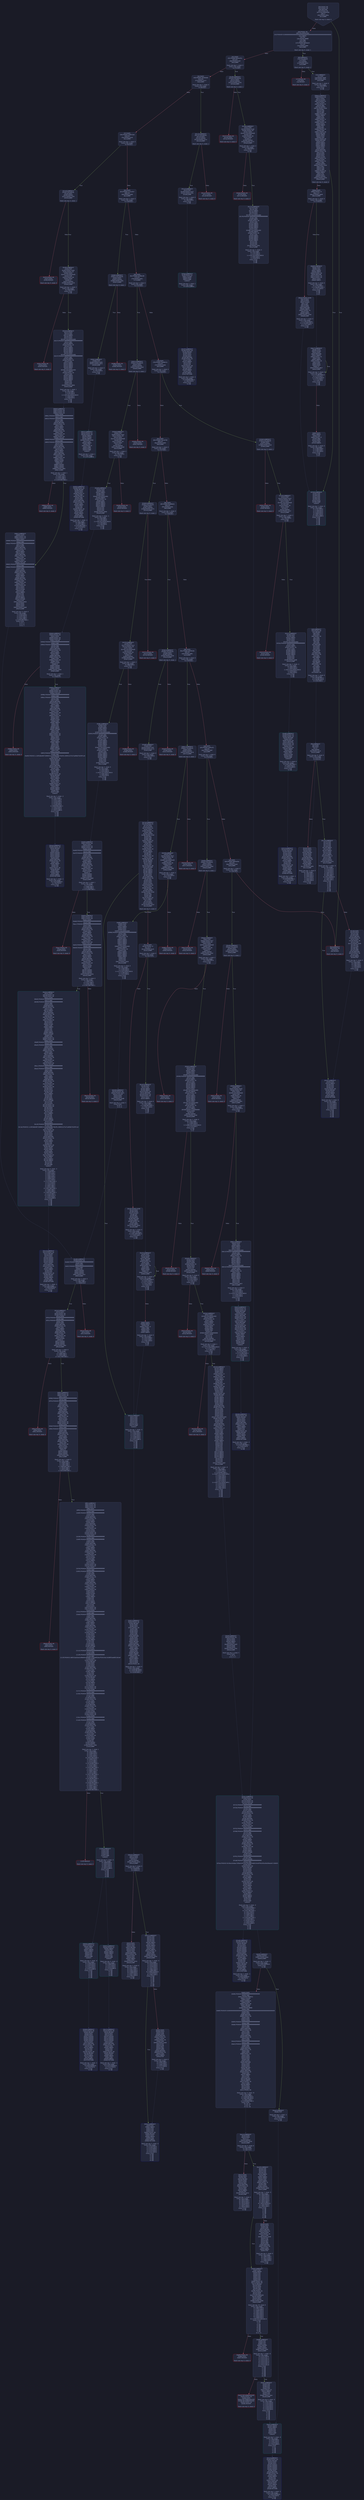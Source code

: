 digraph G {
    node [shape=box, style="filled, rounded", color="#565f89", fontcolor="#c0caf5", fontname="Helvetica", fillcolor="#24283b"];
    edge [color="#414868", fontcolor="#c0caf5", fontname="Helvetica"];
    bgcolor="#1a1b26";
    0 [ label = "[00] PUSH1 80
[02] PUSH1 40
[04] MSTORE
[05] PUSH1 04
[07] CALLDATASIZE
[08] LT
[09] PUSH2 00ba
[0c] JUMPI

Stack size req: 0, sizeΔ: 0
" shape = invhouse]
    1 [ label = "[0d] PUSH1 00
[0f] CALLDATALOAD
[10] PUSH29 0100000000000000000000000000000000000000000000000000000000
[2e] SWAP1
[2f] DIV
[30] PUSH4 ffffffff
[35] AND
[36] DUP1
[37] PUSH4 06fdde03
[3c] EQ
[3d] PUSH2 00bf
[40] JUMPI

Stack size req: 0, sizeΔ: 1
"]
    2 [ label = "[41] DUP1
[42] PUSH4 095ea7b3
[47] EQ
[48] PUSH2 014f
[4b] JUMPI

Stack size req: 1, sizeΔ: 0
Entry->Op usage:
	0->71:EQ:1
"]
    3 [ label = "[4c] DUP1
[4d] PUSH4 18160ddd
[52] EQ
[53] PUSH2 01c2
[56] JUMPI

Stack size req: 1, sizeΔ: 0
Entry->Op usage:
	0->82:EQ:1
"]
    4 [ label = "[57] DUP1
[58] PUSH4 23b872dd
[5d] EQ
[5e] PUSH2 01ed
[61] JUMPI

Stack size req: 1, sizeΔ: 0
Entry->Op usage:
	0->93:EQ:1
"]
    5 [ label = "[62] DUP1
[63] PUSH4 313ce567
[68] EQ
[69] PUSH2 0280
[6c] JUMPI

Stack size req: 1, sizeΔ: 0
Entry->Op usage:
	0->104:EQ:1
"]
    6 [ label = "[6d] DUP1
[6e] PUSH4 42966c68
[73] EQ
[74] PUSH2 02b1
[77] JUMPI

Stack size req: 1, sizeΔ: 0
Entry->Op usage:
	0->115:EQ:1
"]
    7 [ label = "[78] DUP1
[79] PUSH4 70a08231
[7e] EQ
[7f] PUSH2 0304
[82] JUMPI

Stack size req: 1, sizeΔ: 0
Entry->Op usage:
	0->126:EQ:1
"]
    8 [ label = "[83] DUP1
[84] PUSH4 79cc6790
[89] EQ
[8a] PUSH2 0369
[8d] JUMPI

Stack size req: 1, sizeΔ: 0
Entry->Op usage:
	0->137:EQ:1
"]
    9 [ label = "[8e] DUP1
[8f] PUSH4 95d89b41
[94] EQ
[95] PUSH2 03dc
[98] JUMPI

Stack size req: 1, sizeΔ: 0
Entry->Op usage:
	0->148:EQ:1
"]
    10 [ label = "[99] DUP1
[9a] PUSH4 a9059cbb
[9f] EQ
[a0] PUSH2 046c
[a3] JUMPI

Stack size req: 1, sizeΔ: 0
Entry->Op usage:
	0->159:EQ:1
"]
    11 [ label = "[a4] DUP1
[a5] PUSH4 cae9ca51
[aa] EQ
[ab] PUSH2 04df
[ae] JUMPI

Stack size req: 1, sizeΔ: 0
Entry->Op usage:
	0->170:EQ:1
"]
    12 [ label = "[af] DUP1
[b0] PUSH4 dd62ed3e
[b5] EQ
[b6] PUSH2 05e9
[b9] JUMPI

Stack size req: 1, sizeΔ: 0
Entry->Op usage:
	0->181:EQ:1
"]
    13 [ label = "[ba] JUMPDEST
[bb] PUSH1 00
[bd] DUP1
[be] REVERT

Stack size req: 0, sizeΔ: 0
" color = "red"]
    14 [ label = "[bf] JUMPDEST
[c0] CALLVALUE
[c1] DUP1
[c2] ISZERO
[c3] PUSH2 00cb
[c6] JUMPI

Stack size req: 0, sizeΔ: 1
"]
    15 [ label = "[c7] PUSH1 00
[c9] DUP1
[ca] REVERT

Stack size req: 0, sizeΔ: 0
" color = "red"]
    16 [ label = "[cb] JUMPDEST
[cc] POP
[cd] PUSH2 00d4
[d0] PUSH2 066e
[d3] JUMP

Stack size req: 1, sizeΔ: 0
Entry->Op usage:
	0->204:POP:0
Entry->Exit:
	0->😵
"]
    17 [ label = "[d4] JUMPDEST
[d5] PUSH1 40
[d7] MLOAD
[d8] DUP1
[d9] DUP1
[da] PUSH1 20
[dc] ADD
[dd] DUP3
[de] DUP2
[df] SUB
[e0] DUP3
[e1] MSTORE
[e2] DUP4
[e3] DUP2
[e4] DUP2
[e5] MLOAD
[e6] DUP2
[e7] MSTORE
[e8] PUSH1 20
[ea] ADD
[eb] SWAP2
[ec] POP
[ed] DUP1
[ee] MLOAD
[ef] SWAP1
[f0] PUSH1 20
[f2] ADD
[f3] SWAP1
[f4] DUP1
[f5] DUP4
[f6] DUP4
[f7] PUSH1 00

Stack size req: 1, sizeΔ: 9
Entry->Op usage:
	0->229:MLOAD:0
	0->238:MLOAD:0
	0->242:ADD:1
"]
    18 [ label = "[f9] JUMPDEST
[fa] DUP4
[fb] DUP2
[fc] LT
[fd] ISZERO
[fe] PUSH2 0114
[0101] JUMPI

Stack size req: 4, sizeΔ: 0
Entry->Op usage:
	0->252:LT:0
	3->252:LT:1
"]
    19 [ label = "[0102] DUP1
[0103] DUP3
[0104] ADD
[0105] MLOAD
[0106] DUP2
[0107] DUP5
[0108] ADD
[0109] MSTORE
[010a] PUSH1 20
[010c] DUP2
[010d] ADD
[010e] SWAP1
[010f] POP
[0110] PUSH2 00f9
[0113] JUMP

Stack size req: 3, sizeΔ: 0
Entry->Op usage:
	0->260:ADD:1
	0->264:ADD:1
	0->269:ADD:0
	0->271:POP:0
	1->260:ADD:0
	2->264:ADD:0
Entry->Exit:
	0->😵
"]
    20 [ label = "[0114] JUMPDEST
[0115] POP
[0116] POP
[0117] POP
[0118] POP
[0119] SWAP1
[011a] POP
[011b] SWAP1
[011c] DUP2
[011d] ADD
[011e] SWAP1
[011f] PUSH1 1f
[0121] AND
[0122] DUP1
[0123] ISZERO
[0124] PUSH2 0141
[0127] JUMPI

Stack size req: 7, sizeΔ: -5
Entry->Op usage:
	0->277:POP:0
	1->278:POP:0
	2->279:POP:0
	3->280:POP:0
	4->285:ADD:0
	4->289:AND:1
	4->291:ISZERO:0
	5->282:POP:0
	6->285:ADD:1
Entry->Exit:
	0->😵
	1->😵
	2->😵
	3->😵
	4->0
	5->😵
	6->😵
"]
    21 [ label = "[0128] DUP1
[0129] DUP3
[012a] SUB
[012b] DUP1
[012c] MLOAD
[012d] PUSH1 01
[012f] DUP4
[0130] PUSH1 20
[0132] SUB
[0133] PUSH2 0100
[0136] EXP
[0137] SUB
[0138] NOT
[0139] AND
[013a] DUP2
[013b] MSTORE
[013c] PUSH1 20
[013e] ADD
[013f] SWAP2
[0140] POP

Stack size req: 2, sizeΔ: 0
Entry->Op usage:
	0->298:SUB:1
	0->306:SUB:1
	1->298:SUB:0
	1->320:POP:0
Entry->Exit:
	1->😵
"]
    22 [ label = "[0141] JUMPDEST
[0142] POP
[0143] SWAP3
[0144] POP
[0145] POP
[0146] POP
[0147] PUSH1 40
[0149] MLOAD
[014a] DUP1
[014b] SWAP2
[014c] SUB
[014d] SWAP1
[014e] RETURN

Stack size req: 5, sizeΔ: -5
Entry->Op usage:
	0->322:POP:0
	1->332:SUB:0
	2->325:POP:0
	3->326:POP:0
	4->324:POP:0
Entry->Exit:
	0->😵
	1->😵
	2->😵
	3->😵
	4->😵
" color = "darkblue"]
    23 [ label = "[014f] JUMPDEST
[0150] CALLVALUE
[0151] DUP1
[0152] ISZERO
[0153] PUSH2 015b
[0156] JUMPI

Stack size req: 0, sizeΔ: 1
"]
    24 [ label = "[0157] PUSH1 00
[0159] DUP1
[015a] REVERT

Stack size req: 0, sizeΔ: 0
" color = "red"]
    25 [ label = "[015b] JUMPDEST
[015c] POP
[015d] PUSH2 01a8
[0160] PUSH1 04
[0162] DUP1
[0163] CALLDATASIZE
[0164] SUB
[0165] PUSH1 40
[0167] DUP2
[0168] LT
[0169] ISZERO
[016a] PUSH2 0172
[016d] JUMPI

Stack size req: 1, sizeΔ: 2
Entry->Op usage:
	0->348:POP:0
Entry->Exit:
	0->😵
"]
    26 [ label = "[016e] PUSH1 00
[0170] DUP1
[0171] REVERT

Stack size req: 0, sizeΔ: 0
" color = "red"]
    27 [ label = "[0172] JUMPDEST
[0173] DUP2
[0174] ADD
[0175] SWAP1
[0176] DUP1
[0177] DUP1
[0178] CALLDATALOAD
[0179] PUSH20 ffffffffffffffffffffffffffffffffffffffff
[018e] AND
[018f] SWAP1
[0190] PUSH1 20
[0192] ADD
[0193] SWAP1
[0194] SWAP3
[0195] SWAP2
[0196] SWAP1
[0197] DUP1
[0198] CALLDATALOAD
[0199] SWAP1
[019a] PUSH1 20
[019c] ADD
[019d] SWAP1
[019e] SWAP3
[019f] SWAP2
[01a0] SWAP1
[01a1] POP
[01a2] POP
[01a3] POP
[01a4] PUSH2 070c
[01a7] JUMP

Stack size req: 2, sizeΔ: 0
Entry->Op usage:
	0->372:ADD:1
	1->372:ADD:0
	1->376:CALLDATALOAD:0
	1->402:ADD:1
	1->418:POP:0
Entry->Exit:
	0->😵
	1->😵
"]
    28 [ label = "[01a8] JUMPDEST
[01a9] PUSH1 40
[01ab] MLOAD
[01ac] DUP1
[01ad] DUP3
[01ae] ISZERO
[01af] ISZERO
[01b0] ISZERO
[01b1] ISZERO
[01b2] DUP2
[01b3] MSTORE
[01b4] PUSH1 20
[01b6] ADD
[01b7] SWAP2
[01b8] POP
[01b9] POP
[01ba] PUSH1 40
[01bc] MLOAD
[01bd] DUP1
[01be] SWAP2
[01bf] SUB
[01c0] SWAP1
[01c1] RETURN

Stack size req: 1, sizeΔ: -1
Entry->Op usage:
	0->430:ISZERO:0
	0->440:POP:0
Entry->Exit:
	0->😵
" color = "darkblue"]
    29 [ label = "[01c2] JUMPDEST
[01c3] CALLVALUE
[01c4] DUP1
[01c5] ISZERO
[01c6] PUSH2 01ce
[01c9] JUMPI

Stack size req: 0, sizeΔ: 1
"]
    30 [ label = "[01ca] PUSH1 00
[01cc] DUP1
[01cd] REVERT

Stack size req: 0, sizeΔ: 0
" color = "red"]
    31 [ label = "[01ce] JUMPDEST
[01cf] POP
[01d0] PUSH2 01d7
[01d3] PUSH2 07fe
[01d6] JUMP

Stack size req: 1, sizeΔ: 0
Entry->Op usage:
	0->463:POP:0
Entry->Exit:
	0->😵
"]
    32 [ label = "[01d7] JUMPDEST
[01d8] PUSH1 40
[01da] MLOAD
[01db] DUP1
[01dc] DUP3
[01dd] DUP2
[01de] MSTORE
[01df] PUSH1 20
[01e1] ADD
[01e2] SWAP2
[01e3] POP
[01e4] POP
[01e5] PUSH1 40
[01e7] MLOAD
[01e8] DUP1
[01e9] SWAP2
[01ea] SUB
[01eb] SWAP1
[01ec] RETURN

Stack size req: 1, sizeΔ: -1
Entry->Op usage:
	0->478:MSTORE:1
	0->483:POP:0
Entry->Exit:
	0->😵
" color = "darkblue"]
    33 [ label = "[01ed] JUMPDEST
[01ee] CALLVALUE
[01ef] DUP1
[01f0] ISZERO
[01f1] PUSH2 01f9
[01f4] JUMPI

Stack size req: 0, sizeΔ: 1
"]
    34 [ label = "[01f5] PUSH1 00
[01f7] DUP1
[01f8] REVERT

Stack size req: 0, sizeΔ: 0
" color = "red"]
    35 [ label = "[01f9] JUMPDEST
[01fa] POP
[01fb] PUSH2 0266
[01fe] PUSH1 04
[0200] DUP1
[0201] CALLDATASIZE
[0202] SUB
[0203] PUSH1 60
[0205] DUP2
[0206] LT
[0207] ISZERO
[0208] PUSH2 0210
[020b] JUMPI

Stack size req: 1, sizeΔ: 2
Entry->Op usage:
	0->506:POP:0
Entry->Exit:
	0->😵
"]
    36 [ label = "[020c] PUSH1 00
[020e] DUP1
[020f] REVERT

Stack size req: 0, sizeΔ: 0
" color = "red"]
    37 [ label = "[0210] JUMPDEST
[0211] DUP2
[0212] ADD
[0213] SWAP1
[0214] DUP1
[0215] DUP1
[0216] CALLDATALOAD
[0217] PUSH20 ffffffffffffffffffffffffffffffffffffffff
[022c] AND
[022d] SWAP1
[022e] PUSH1 20
[0230] ADD
[0231] SWAP1
[0232] SWAP3
[0233] SWAP2
[0234] SWAP1
[0235] DUP1
[0236] CALLDATALOAD
[0237] PUSH20 ffffffffffffffffffffffffffffffffffffffff
[024c] AND
[024d] SWAP1
[024e] PUSH1 20
[0250] ADD
[0251] SWAP1
[0252] SWAP3
[0253] SWAP2
[0254] SWAP1
[0255] DUP1
[0256] CALLDATALOAD
[0257] SWAP1
[0258] PUSH1 20
[025a] ADD
[025b] SWAP1
[025c] SWAP3
[025d] SWAP2
[025e] SWAP1
[025f] POP
[0260] POP
[0261] POP
[0262] PUSH2 0804
[0265] JUMP

Stack size req: 2, sizeΔ: 1
Entry->Op usage:
	0->530:ADD:1
	1->530:ADD:0
	1->534:CALLDATALOAD:0
	1->560:ADD:1
	1->608:POP:0
Entry->Exit:
	0->😵
	1->😵
"]
    38 [ label = "[0266] JUMPDEST
[0267] PUSH1 40
[0269] MLOAD
[026a] DUP1
[026b] DUP3
[026c] ISZERO
[026d] ISZERO
[026e] ISZERO
[026f] ISZERO
[0270] DUP2
[0271] MSTORE
[0272] PUSH1 20
[0274] ADD
[0275] SWAP2
[0276] POP
[0277] POP
[0278] PUSH1 40
[027a] MLOAD
[027b] DUP1
[027c] SWAP2
[027d] SUB
[027e] SWAP1
[027f] RETURN

Stack size req: 1, sizeΔ: -1
Entry->Op usage:
	0->620:ISZERO:0
	0->630:POP:0
Entry->Exit:
	0->😵
" color = "darkblue"]
    39 [ label = "[0280] JUMPDEST
[0281] CALLVALUE
[0282] DUP1
[0283] ISZERO
[0284] PUSH2 028c
[0287] JUMPI

Stack size req: 0, sizeΔ: 1
"]
    40 [ label = "[0288] PUSH1 00
[028a] DUP1
[028b] REVERT

Stack size req: 0, sizeΔ: 0
" color = "red"]
    41 [ label = "[028c] JUMPDEST
[028d] POP
[028e] PUSH2 0295
[0291] PUSH2 0931
[0294] JUMP

Stack size req: 1, sizeΔ: 0
Entry->Op usage:
	0->653:POP:0
Entry->Exit:
	0->😵
"]
    42 [ label = "[0295] JUMPDEST
[0296] PUSH1 40
[0298] MLOAD
[0299] DUP1
[029a] DUP3
[029b] PUSH1 ff
[029d] AND
[029e] PUSH1 ff
[02a0] AND
[02a1] DUP2
[02a2] MSTORE
[02a3] PUSH1 20
[02a5] ADD
[02a6] SWAP2
[02a7] POP
[02a8] POP
[02a9] PUSH1 40
[02ab] MLOAD
[02ac] DUP1
[02ad] SWAP2
[02ae] SUB
[02af] SWAP1
[02b0] RETURN

Stack size req: 1, sizeΔ: -1
Entry->Op usage:
	0->669:AND:1
	0->672:AND:1
	0->674:MSTORE:1
	0->679:POP:0
Entry->Exit:
	0->😵
" color = "darkblue"]
    43 [ label = "[02b1] JUMPDEST
[02b2] CALLVALUE
[02b3] DUP1
[02b4] ISZERO
[02b5] PUSH2 02bd
[02b8] JUMPI

Stack size req: 0, sizeΔ: 1
"]
    44 [ label = "[02b9] PUSH1 00
[02bb] DUP1
[02bc] REVERT

Stack size req: 0, sizeΔ: 0
" color = "red"]
    45 [ label = "[02bd] JUMPDEST
[02be] POP
[02bf] PUSH2 02ea
[02c2] PUSH1 04
[02c4] DUP1
[02c5] CALLDATASIZE
[02c6] SUB
[02c7] PUSH1 20
[02c9] DUP2
[02ca] LT
[02cb] ISZERO
[02cc] PUSH2 02d4
[02cf] JUMPI

Stack size req: 1, sizeΔ: 2
Entry->Op usage:
	0->702:POP:0
Entry->Exit:
	0->😵
"]
    46 [ label = "[02d0] PUSH1 00
[02d2] DUP1
[02d3] REVERT

Stack size req: 0, sizeΔ: 0
" color = "red"]
    47 [ label = "[02d4] JUMPDEST
[02d5] DUP2
[02d6] ADD
[02d7] SWAP1
[02d8] DUP1
[02d9] DUP1
[02da] CALLDATALOAD
[02db] SWAP1
[02dc] PUSH1 20
[02de] ADD
[02df] SWAP1
[02e0] SWAP3
[02e1] SWAP2
[02e2] SWAP1
[02e3] POP
[02e4] POP
[02e5] POP
[02e6] PUSH2 0944
[02e9] JUMP

Stack size req: 2, sizeΔ: -1
Entry->Op usage:
	0->726:ADD:1
	1->726:ADD:0
	1->730:CALLDATALOAD:0
	1->734:ADD:1
	1->740:POP:0
Entry->Exit:
	0->😵
	1->😵
"]
    48 [ label = "[02ea] JUMPDEST
[02eb] PUSH1 40
[02ed] MLOAD
[02ee] DUP1
[02ef] DUP3
[02f0] ISZERO
[02f1] ISZERO
[02f2] ISZERO
[02f3] ISZERO
[02f4] DUP2
[02f5] MSTORE
[02f6] PUSH1 20
[02f8] ADD
[02f9] SWAP2
[02fa] POP
[02fb] POP
[02fc] PUSH1 40
[02fe] MLOAD
[02ff] DUP1
[0300] SWAP2
[0301] SUB
[0302] SWAP1
[0303] RETURN

Stack size req: 1, sizeΔ: -1
Entry->Op usage:
	0->752:ISZERO:0
	0->762:POP:0
Entry->Exit:
	0->😵
" color = "darkblue"]
    49 [ label = "[0304] JUMPDEST
[0305] CALLVALUE
[0306] DUP1
[0307] ISZERO
[0308] PUSH2 0310
[030b] JUMPI

Stack size req: 0, sizeΔ: 1
"]
    50 [ label = "[030c] PUSH1 00
[030e] DUP1
[030f] REVERT

Stack size req: 0, sizeΔ: 0
" color = "red"]
    51 [ label = "[0310] JUMPDEST
[0311] POP
[0312] PUSH2 0353
[0315] PUSH1 04
[0317] DUP1
[0318] CALLDATASIZE
[0319] SUB
[031a] PUSH1 20
[031c] DUP2
[031d] LT
[031e] ISZERO
[031f] PUSH2 0327
[0322] JUMPI

Stack size req: 1, sizeΔ: 2
Entry->Op usage:
	0->785:POP:0
Entry->Exit:
	0->😵
"]
    52 [ label = "[0323] PUSH1 00
[0325] DUP1
[0326] REVERT

Stack size req: 0, sizeΔ: 0
" color = "red"]
    53 [ label = "[0327] JUMPDEST
[0328] DUP2
[0329] ADD
[032a] SWAP1
[032b] DUP1
[032c] DUP1
[032d] CALLDATALOAD
[032e] PUSH20 ffffffffffffffffffffffffffffffffffffffff
[0343] AND
[0344] SWAP1
[0345] PUSH1 20
[0347] ADD
[0348] SWAP1
[0349] SWAP3
[034a] SWAP2
[034b] SWAP1
[034c] POP
[034d] POP
[034e] POP
[034f] PUSH2 0a48
[0352] JUMP

Stack size req: 2, sizeΔ: -1
Entry->Op usage:
	0->809:ADD:1
	1->809:ADD:0
	1->813:CALLDATALOAD:0
	1->839:ADD:1
	1->845:POP:0
Entry->Exit:
	0->😵
	1->😵
"]
    54 [ label = "[0353] JUMPDEST
[0354] PUSH1 40
[0356] MLOAD
[0357] DUP1
[0358] DUP3
[0359] DUP2
[035a] MSTORE
[035b] PUSH1 20
[035d] ADD
[035e] SWAP2
[035f] POP
[0360] POP
[0361] PUSH1 40
[0363] MLOAD
[0364] DUP1
[0365] SWAP2
[0366] SUB
[0367] SWAP1
[0368] RETURN

Stack size req: 1, sizeΔ: -1
Entry->Op usage:
	0->858:MSTORE:1
	0->863:POP:0
Entry->Exit:
	0->😵
" color = "darkblue"]
    55 [ label = "[0369] JUMPDEST
[036a] CALLVALUE
[036b] DUP1
[036c] ISZERO
[036d] PUSH2 0375
[0370] JUMPI

Stack size req: 0, sizeΔ: 1
"]
    56 [ label = "[0371] PUSH1 00
[0373] DUP1
[0374] REVERT

Stack size req: 0, sizeΔ: 0
" color = "red"]
    57 [ label = "[0375] JUMPDEST
[0376] POP
[0377] PUSH2 03c2
[037a] PUSH1 04
[037c] DUP1
[037d] CALLDATASIZE
[037e] SUB
[037f] PUSH1 40
[0381] DUP2
[0382] LT
[0383] ISZERO
[0384] PUSH2 038c
[0387] JUMPI

Stack size req: 1, sizeΔ: 2
Entry->Op usage:
	0->886:POP:0
Entry->Exit:
	0->😵
"]
    58 [ label = "[0388] PUSH1 00
[038a] DUP1
[038b] REVERT

Stack size req: 0, sizeΔ: 0
" color = "red"]
    59 [ label = "[038c] JUMPDEST
[038d] DUP2
[038e] ADD
[038f] SWAP1
[0390] DUP1
[0391] DUP1
[0392] CALLDATALOAD
[0393] PUSH20 ffffffffffffffffffffffffffffffffffffffff
[03a8] AND
[03a9] SWAP1
[03aa] PUSH1 20
[03ac] ADD
[03ad] SWAP1
[03ae] SWAP3
[03af] SWAP2
[03b0] SWAP1
[03b1] DUP1
[03b2] CALLDATALOAD
[03b3] SWAP1
[03b4] PUSH1 20
[03b6] ADD
[03b7] SWAP1
[03b8] SWAP3
[03b9] SWAP2
[03ba] SWAP1
[03bb] POP
[03bc] POP
[03bd] POP
[03be] PUSH2 0a60
[03c1] JUMP

Stack size req: 2, sizeΔ: 0
Entry->Op usage:
	0->910:ADD:1
	1->910:ADD:0
	1->914:CALLDATALOAD:0
	1->940:ADD:1
	1->956:POP:0
Entry->Exit:
	0->😵
	1->😵
"]
    60 [ label = "[03c2] JUMPDEST
[03c3] PUSH1 40
[03c5] MLOAD
[03c6] DUP1
[03c7] DUP3
[03c8] ISZERO
[03c9] ISZERO
[03ca] ISZERO
[03cb] ISZERO
[03cc] DUP2
[03cd] MSTORE
[03ce] PUSH1 20
[03d0] ADD
[03d1] SWAP2
[03d2] POP
[03d3] POP
[03d4] PUSH1 40
[03d6] MLOAD
[03d7] DUP1
[03d8] SWAP2
[03d9] SUB
[03da] SWAP1
[03db] RETURN

Stack size req: 1, sizeΔ: -1
Entry->Op usage:
	0->968:ISZERO:0
	0->978:POP:0
Entry->Exit:
	0->😵
" color = "darkblue"]
    61 [ label = "[03dc] JUMPDEST
[03dd] CALLVALUE
[03de] DUP1
[03df] ISZERO
[03e0] PUSH2 03e8
[03e3] JUMPI

Stack size req: 0, sizeΔ: 1
"]
    62 [ label = "[03e4] PUSH1 00
[03e6] DUP1
[03e7] REVERT

Stack size req: 0, sizeΔ: 0
" color = "red"]
    63 [ label = "[03e8] JUMPDEST
[03e9] POP
[03ea] PUSH2 03f1
[03ed] PUSH2 0c7a
[03f0] JUMP

Stack size req: 1, sizeΔ: 0
Entry->Op usage:
	0->1001:POP:0
Entry->Exit:
	0->😵
"]
    64 [ label = "[03f1] JUMPDEST
[03f2] PUSH1 40
[03f4] MLOAD
[03f5] DUP1
[03f6] DUP1
[03f7] PUSH1 20
[03f9] ADD
[03fa] DUP3
[03fb] DUP2
[03fc] SUB
[03fd] DUP3
[03fe] MSTORE
[03ff] DUP4
[0400] DUP2
[0401] DUP2
[0402] MLOAD
[0403] DUP2
[0404] MSTORE
[0405] PUSH1 20
[0407] ADD
[0408] SWAP2
[0409] POP
[040a] DUP1
[040b] MLOAD
[040c] SWAP1
[040d] PUSH1 20
[040f] ADD
[0410] SWAP1
[0411] DUP1
[0412] DUP4
[0413] DUP4
[0414] PUSH1 00

Stack size req: 1, sizeΔ: 9
Entry->Op usage:
	0->1026:MLOAD:0
	0->1035:MLOAD:0
	0->1039:ADD:1
"]
    65 [ label = "[0416] JUMPDEST
[0417] DUP4
[0418] DUP2
[0419] LT
[041a] ISZERO
[041b] PUSH2 0431
[041e] JUMPI

Stack size req: 4, sizeΔ: 0
Entry->Op usage:
	0->1049:LT:0
	3->1049:LT:1
"]
    66 [ label = "[041f] DUP1
[0420] DUP3
[0421] ADD
[0422] MLOAD
[0423] DUP2
[0424] DUP5
[0425] ADD
[0426] MSTORE
[0427] PUSH1 20
[0429] DUP2
[042a] ADD
[042b] SWAP1
[042c] POP
[042d] PUSH2 0416
[0430] JUMP

Stack size req: 3, sizeΔ: 0
Entry->Op usage:
	0->1057:ADD:1
	0->1061:ADD:1
	0->1066:ADD:0
	0->1068:POP:0
	1->1057:ADD:0
	2->1061:ADD:0
Entry->Exit:
	0->😵
"]
    67 [ label = "[0431] JUMPDEST
[0432] POP
[0433] POP
[0434] POP
[0435] POP
[0436] SWAP1
[0437] POP
[0438] SWAP1
[0439] DUP2
[043a] ADD
[043b] SWAP1
[043c] PUSH1 1f
[043e] AND
[043f] DUP1
[0440] ISZERO
[0441] PUSH2 045e
[0444] JUMPI

Stack size req: 7, sizeΔ: -5
Entry->Op usage:
	0->1074:POP:0
	1->1075:POP:0
	2->1076:POP:0
	3->1077:POP:0
	4->1082:ADD:0
	4->1086:AND:1
	4->1088:ISZERO:0
	5->1079:POP:0
	6->1082:ADD:1
Entry->Exit:
	0->😵
	1->😵
	2->😵
	3->😵
	4->0
	5->😵
	6->😵
"]
    68 [ label = "[0445] DUP1
[0446] DUP3
[0447] SUB
[0448] DUP1
[0449] MLOAD
[044a] PUSH1 01
[044c] DUP4
[044d] PUSH1 20
[044f] SUB
[0450] PUSH2 0100
[0453] EXP
[0454] SUB
[0455] NOT
[0456] AND
[0457] DUP2
[0458] MSTORE
[0459] PUSH1 20
[045b] ADD
[045c] SWAP2
[045d] POP

Stack size req: 2, sizeΔ: 0
Entry->Op usage:
	0->1095:SUB:1
	0->1103:SUB:1
	1->1095:SUB:0
	1->1117:POP:0
Entry->Exit:
	1->😵
"]
    69 [ label = "[045e] JUMPDEST
[045f] POP
[0460] SWAP3
[0461] POP
[0462] POP
[0463] POP
[0464] PUSH1 40
[0466] MLOAD
[0467] DUP1
[0468] SWAP2
[0469] SUB
[046a] SWAP1
[046b] RETURN

Stack size req: 5, sizeΔ: -5
Entry->Op usage:
	0->1119:POP:0
	1->1129:SUB:0
	2->1122:POP:0
	3->1123:POP:0
	4->1121:POP:0
Entry->Exit:
	0->😵
	1->😵
	2->😵
	3->😵
	4->😵
" color = "darkblue"]
    70 [ label = "[046c] JUMPDEST
[046d] CALLVALUE
[046e] DUP1
[046f] ISZERO
[0470] PUSH2 0478
[0473] JUMPI

Stack size req: 0, sizeΔ: 1
"]
    71 [ label = "[0474] PUSH1 00
[0476] DUP1
[0477] REVERT

Stack size req: 0, sizeΔ: 0
" color = "red"]
    72 [ label = "[0478] JUMPDEST
[0479] POP
[047a] PUSH2 04c5
[047d] PUSH1 04
[047f] DUP1
[0480] CALLDATASIZE
[0481] SUB
[0482] PUSH1 40
[0484] DUP2
[0485] LT
[0486] ISZERO
[0487] PUSH2 048f
[048a] JUMPI

Stack size req: 1, sizeΔ: 2
Entry->Op usage:
	0->1145:POP:0
Entry->Exit:
	0->😵
"]
    73 [ label = "[048b] PUSH1 00
[048d] DUP1
[048e] REVERT

Stack size req: 0, sizeΔ: 0
" color = "red"]
    74 [ label = "[048f] JUMPDEST
[0490] DUP2
[0491] ADD
[0492] SWAP1
[0493] DUP1
[0494] DUP1
[0495] CALLDATALOAD
[0496] PUSH20 ffffffffffffffffffffffffffffffffffffffff
[04ab] AND
[04ac] SWAP1
[04ad] PUSH1 20
[04af] ADD
[04b0] SWAP1
[04b1] SWAP3
[04b2] SWAP2
[04b3] SWAP1
[04b4] DUP1
[04b5] CALLDATALOAD
[04b6] SWAP1
[04b7] PUSH1 20
[04b9] ADD
[04ba] SWAP1
[04bb] SWAP3
[04bc] SWAP2
[04bd] SWAP1
[04be] POP
[04bf] POP
[04c0] POP
[04c1] PUSH2 0d18
[04c4] JUMP

Stack size req: 2, sizeΔ: 0
Entry->Op usage:
	0->1169:ADD:1
	1->1169:ADD:0
	1->1173:CALLDATALOAD:0
	1->1199:ADD:1
	1->1215:POP:0
Entry->Exit:
	0->😵
	1->😵
"]
    75 [ label = "[04c5] JUMPDEST
[04c6] PUSH1 40
[04c8] MLOAD
[04c9] DUP1
[04ca] DUP3
[04cb] ISZERO
[04cc] ISZERO
[04cd] ISZERO
[04ce] ISZERO
[04cf] DUP2
[04d0] MSTORE
[04d1] PUSH1 20
[04d3] ADD
[04d4] SWAP2
[04d5] POP
[04d6] POP
[04d7] PUSH1 40
[04d9] MLOAD
[04da] DUP1
[04db] SWAP2
[04dc] SUB
[04dd] SWAP1
[04de] RETURN

Stack size req: 1, sizeΔ: -1
Entry->Op usage:
	0->1227:ISZERO:0
	0->1237:POP:0
Entry->Exit:
	0->😵
" color = "darkblue"]
    76 [ label = "[04df] JUMPDEST
[04e0] CALLVALUE
[04e1] DUP1
[04e2] ISZERO
[04e3] PUSH2 04eb
[04e6] JUMPI

Stack size req: 0, sizeΔ: 1
"]
    77 [ label = "[04e7] PUSH1 00
[04e9] DUP1
[04ea] REVERT

Stack size req: 0, sizeΔ: 0
" color = "red"]
    78 [ label = "[04eb] JUMPDEST
[04ec] POP
[04ed] PUSH2 05cf
[04f0] PUSH1 04
[04f2] DUP1
[04f3] CALLDATASIZE
[04f4] SUB
[04f5] PUSH1 60
[04f7] DUP2
[04f8] LT
[04f9] ISZERO
[04fa] PUSH2 0502
[04fd] JUMPI

Stack size req: 1, sizeΔ: 2
Entry->Op usage:
	0->1260:POP:0
Entry->Exit:
	0->😵
"]
    79 [ label = "[04fe] PUSH1 00
[0500] DUP1
[0501] REVERT

Stack size req: 0, sizeΔ: 0
" color = "red"]
    80 [ label = "[0502] JUMPDEST
[0503] DUP2
[0504] ADD
[0505] SWAP1
[0506] DUP1
[0507] DUP1
[0508] CALLDATALOAD
[0509] PUSH20 ffffffffffffffffffffffffffffffffffffffff
[051e] AND
[051f] SWAP1
[0520] PUSH1 20
[0522] ADD
[0523] SWAP1
[0524] SWAP3
[0525] SWAP2
[0526] SWAP1
[0527] DUP1
[0528] CALLDATALOAD
[0529] SWAP1
[052a] PUSH1 20
[052c] ADD
[052d] SWAP1
[052e] SWAP3
[052f] SWAP2
[0530] SWAP1
[0531] DUP1
[0532] CALLDATALOAD
[0533] SWAP1
[0534] PUSH1 20
[0536] ADD
[0537] SWAP1
[0538] PUSH5 0100000000
[053e] DUP2
[053f] GT
[0540] ISZERO
[0541] PUSH2 0549
[0544] JUMPI

Stack size req: 2, sizeΔ: 4
Entry->Op usage:
	0->1284:ADD:1
	1->1284:ADD:0
	1->1288:CALLDATALOAD:0
	1->1314:ADD:1
Entry->Exit:
	0->😵
	1->2
"]
    81 [ label = "[0545] PUSH1 00
[0547] DUP1
[0548] REVERT

Stack size req: 0, sizeΔ: 0
" color = "red"]
    82 [ label = "[0549] JUMPDEST
[054a] DUP3
[054b] ADD
[054c] DUP4
[054d] PUSH1 20
[054f] DUP3
[0550] ADD
[0551] GT
[0552] ISZERO
[0553] PUSH2 055b
[0556] JUMPI

Stack size req: 4, sizeΔ: 0
Entry->Op usage:
	0->1355:ADD:1
	2->1355:ADD:0
	3->1361:GT:1
Entry->Exit:
	0->😵
"]
    83 [ label = "[0557] PUSH1 00
[0559] DUP1
[055a] REVERT

Stack size req: 0, sizeΔ: 0
" color = "red"]
    84 [ label = "[055b] JUMPDEST
[055c] DUP1
[055d] CALLDATALOAD
[055e] SWAP1
[055f] PUSH1 20
[0561] ADD
[0562] SWAP2
[0563] DUP5
[0564] PUSH1 01
[0566] DUP4
[0567] MUL
[0568] DUP5
[0569] ADD
[056a] GT
[056b] PUSH5 0100000000
[0571] DUP4
[0572] GT
[0573] OR
[0574] ISZERO
[0575] PUSH2 057d
[0578] JUMPI

Stack size req: 4, sizeΔ: 1
Entry->Op usage:
	0->1373:CALLDATALOAD:0
	0->1377:ADD:1
	3->1386:GT:1
Entry->Exit:
	0->😵
	1->0
"]
    85 [ label = "[0579] PUSH1 00
[057b] DUP1
[057c] REVERT

Stack size req: 0, sizeΔ: 0
" color = "red"]
    86 [ label = "[057d] JUMPDEST
[057e] SWAP2
[057f] SWAP1
[0580] DUP1
[0581] DUP1
[0582] PUSH1 1f
[0584] ADD
[0585] PUSH1 20
[0587] DUP1
[0588] SWAP2
[0589] DIV
[058a] MUL
[058b] PUSH1 20
[058d] ADD
[058e] PUSH1 40
[0590] MLOAD
[0591] SWAP1
[0592] DUP2
[0593] ADD
[0594] PUSH1 40
[0596] MSTORE
[0597] DUP1
[0598] SWAP4
[0599] SWAP3
[059a] SWAP2
[059b] SWAP1
[059c] DUP2
[059d] DUP2
[059e] MSTORE
[059f] PUSH1 20
[05a1] ADD
[05a2] DUP4
[05a3] DUP4
[05a4] DUP1
[05a5] DUP3
[05a6] DUP5
[05a7] CALLDATACOPY
[05a8] PUSH1 00
[05aa] DUP2
[05ab] DUP5
[05ac] ADD
[05ad] MSTORE
[05ae] PUSH1 1f
[05b0] NOT
[05b1] PUSH1 1f
[05b3] DUP3
[05b4] ADD
[05b5] AND
[05b6] SWAP1
[05b7] POP
[05b8] DUP1
[05b9] DUP4
[05ba] ADD
[05bb] SWAP3
[05bc] POP
[05bd] POP
[05be] POP
[05bf] POP
[05c0] POP
[05c1] POP
[05c2] POP
[05c3] SWAP2
[05c4] SWAP3
[05c5] SWAP2
[05c6] SWAP3
[05c7] SWAP1
[05c8] POP
[05c9] POP
[05ca] POP
[05cb] PUSH2 0d2f
[05ce] JUMP

Stack size req: 5, sizeΔ: -4
Entry->Op usage:
	0->1480:POP:0
	1->1412:ADD:1
	1->1438:MSTORE:1
	1->1447:CALLDATACOPY:2
	1->1452:ADD:1
	1->1460:ADD:0
	1->1463:POP:0
	1->1472:POP:0
	1->1473:POP:0
	2->1447:CALLDATACOPY:1
	2->1470:POP:0
	2->1474:POP:0
	3->1481:POP:0
	4->1482:POP:0
Entry->Exit:
	0->😵
	1->😵
	2->😵
	3->😵
	4->😵
"]
    87 [ label = "[05cf] JUMPDEST
[05d0] PUSH1 40
[05d2] MLOAD
[05d3] DUP1
[05d4] DUP3
[05d5] ISZERO
[05d6] ISZERO
[05d7] ISZERO
[05d8] ISZERO
[05d9] DUP2
[05da] MSTORE
[05db] PUSH1 20
[05dd] ADD
[05de] SWAP2
[05df] POP
[05e0] POP
[05e1] PUSH1 40
[05e3] MLOAD
[05e4] DUP1
[05e5] SWAP2
[05e6] SUB
[05e7] SWAP1
[05e8] RETURN

Stack size req: 1, sizeΔ: -1
Entry->Op usage:
	0->1493:ISZERO:0
	0->1503:POP:0
Entry->Exit:
	0->😵
" color = "darkblue"]
    88 [ label = "[05e9] JUMPDEST
[05ea] CALLVALUE
[05eb] DUP1
[05ec] ISZERO
[05ed] PUSH2 05f5
[05f0] JUMPI

Stack size req: 0, sizeΔ: 1
"]
    89 [ label = "[05f1] PUSH1 00
[05f3] DUP1
[05f4] REVERT

Stack size req: 0, sizeΔ: 0
" color = "red"]
    90 [ label = "[05f5] JUMPDEST
[05f6] POP
[05f7] PUSH2 0658
[05fa] PUSH1 04
[05fc] DUP1
[05fd] CALLDATASIZE
[05fe] SUB
[05ff] PUSH1 40
[0601] DUP2
[0602] LT
[0603] ISZERO
[0604] PUSH2 060c
[0607] JUMPI

Stack size req: 1, sizeΔ: 2
Entry->Op usage:
	0->1526:POP:0
Entry->Exit:
	0->😵
"]
    91 [ label = "[0608] PUSH1 00
[060a] DUP1
[060b] REVERT

Stack size req: 0, sizeΔ: 0
" color = "red"]
    92 [ label = "[060c] JUMPDEST
[060d] DUP2
[060e] ADD
[060f] SWAP1
[0610] DUP1
[0611] DUP1
[0612] CALLDATALOAD
[0613] PUSH20 ffffffffffffffffffffffffffffffffffffffff
[0628] AND
[0629] SWAP1
[062a] PUSH1 20
[062c] ADD
[062d] SWAP1
[062e] SWAP3
[062f] SWAP2
[0630] SWAP1
[0631] DUP1
[0632] CALLDATALOAD
[0633] PUSH20 ffffffffffffffffffffffffffffffffffffffff
[0648] AND
[0649] SWAP1
[064a] PUSH1 20
[064c] ADD
[064d] SWAP1
[064e] SWAP3
[064f] SWAP2
[0650] SWAP1
[0651] POP
[0652] POP
[0653] POP
[0654] PUSH2 0eb3
[0657] JUMP

Stack size req: 2, sizeΔ: 0
Entry->Op usage:
	0->1550:ADD:1
	1->1550:ADD:0
	1->1554:CALLDATALOAD:0
	1->1580:ADD:1
	1->1618:POP:0
Entry->Exit:
	0->😵
	1->😵
"]
    93 [ label = "[0658] JUMPDEST
[0659] PUSH1 40
[065b] MLOAD
[065c] DUP1
[065d] DUP3
[065e] DUP2
[065f] MSTORE
[0660] PUSH1 20
[0662] ADD
[0663] SWAP2
[0664] POP
[0665] POP
[0666] PUSH1 40
[0668] MLOAD
[0669] DUP1
[066a] SWAP2
[066b] SUB
[066c] SWAP1
[066d] RETURN

Stack size req: 1, sizeΔ: -1
Entry->Op usage:
	0->1631:MSTORE:1
	0->1636:POP:0
Entry->Exit:
	0->😵
" color = "darkblue"]
    94 [ label = "[066e] JUMPDEST
[066f] PUSH1 00
[0671] DUP1
[0672] SLOAD
[0673] PUSH1 01
[0675] DUP2
[0676] PUSH1 01
[0678] AND
[0679] ISZERO
[067a] PUSH2 0100
[067d] MUL
[067e] SUB
[067f] AND
[0680] PUSH1 02
[0682] SWAP1
[0683] DIV
[0684] DUP1
[0685] PUSH1 1f
[0687] ADD
[0688] PUSH1 20
[068a] DUP1
[068b] SWAP2
[068c] DIV
[068d] MUL
[068e] PUSH1 20
[0690] ADD
[0691] PUSH1 40
[0693] MLOAD
[0694] SWAP1
[0695] DUP2
[0696] ADD
[0697] PUSH1 40
[0699] MSTORE
[069a] DUP1
[069b] SWAP3
[069c] SWAP2
[069d] SWAP1
[069e] DUP2
[069f] DUP2
[06a0] MSTORE
[06a1] PUSH1 20
[06a3] ADD
[06a4] DUP3
[06a5] DUP1
[06a6] SLOAD
[06a7] PUSH1 01
[06a9] DUP2
[06aa] PUSH1 01
[06ac] AND
[06ad] ISZERO
[06ae] PUSH2 0100
[06b1] MUL
[06b2] SUB
[06b3] AND
[06b4] PUSH1 02
[06b6] SWAP1
[06b7] DIV
[06b8] DUP1
[06b9] ISZERO
[06ba] PUSH2 0704
[06bd] JUMPI

Stack size req: 0, sizeΔ: 6
"]
    95 [ label = "[06be] DUP1
[06bf] PUSH1 1f
[06c1] LT
[06c2] PUSH2 06d9
[06c5] JUMPI

Stack size req: 1, sizeΔ: 0
Entry->Op usage:
	0->1729:LT:1
"]
    96 [ label = "[06c6] PUSH2 0100
[06c9] DUP1
[06ca] DUP4
[06cb] SLOAD
[06cc] DIV
[06cd] MUL
[06ce] DUP4
[06cf] MSTORE
[06d0] SWAP2
[06d1] PUSH1 20
[06d3] ADD
[06d4] SWAP2
[06d5] PUSH2 0704
[06d8] JUMP

Stack size req: 3, sizeΔ: 0
Entry->Op usage:
	1->1739:SLOAD:0
	2->1743:MSTORE:0
	2->1747:ADD:1
Entry->Exit:
	2->😵
"]
    97 [ label = "[06d9] JUMPDEST
[06da] DUP3
[06db] ADD
[06dc] SWAP2
[06dd] SWAP1
[06de] PUSH1 00
[06e0] MSTORE
[06e1] PUSH1 20
[06e3] PUSH1 00
[06e5] SHA3
[06e6] SWAP1

Stack size req: 3, sizeΔ: 0
Entry->Op usage:
	0->1755:ADD:1
	1->1760:MSTORE:1
	2->1755:ADD:0
Entry->Exit:
	0->😵
	1->😵
	2->0
"]
    98 [ label = "[06e7] JUMPDEST
[06e8] DUP2
[06e9] SLOAD
[06ea] DUP2
[06eb] MSTORE
[06ec] SWAP1
[06ed] PUSH1 01
[06ef] ADD
[06f0] SWAP1
[06f1] PUSH1 20
[06f3] ADD
[06f4] DUP1
[06f5] DUP4
[06f6] GT
[06f7] PUSH2 06e7
[06fa] JUMPI

Stack size req: 3, sizeΔ: 0
Entry->Op usage:
	0->1771:MSTORE:0
	0->1779:ADD:1
	1->1769:SLOAD:0
	1->1775:ADD:1
	2->1782:GT:0
Entry->Exit:
	0->😵
	1->😵
"]
    99 [ label = "[06fb] DUP3
[06fc] SWAP1
[06fd] SUB
[06fe] PUSH1 1f
[0700] AND
[0701] DUP3
[0702] ADD
[0703] SWAP2

Stack size req: 3, sizeΔ: 0
Entry->Op usage:
	0->1789:SUB:0
	2->1789:SUB:1
	2->1794:ADD:0
Entry->Exit:
	0->😵
	2->0
"]
    100 [ label = "[0704] JUMPDEST
[0705] POP
[0706] POP
[0707] POP
[0708] POP
[0709] POP
[070a] DUP2
[070b] JUMP
Indirect!

Stack size req: 7, sizeΔ: -5
Entry->Op usage:
	0->1797:POP:0
	1->1798:POP:0
	2->1799:POP:0
	3->1800:POP:0
	4->1801:POP:0
	6->1803:JUMP:0
Entry->Exit:
	0->😵
	1->😵
	2->😵
	3->😵
	4->😵
" color = "teal"]
    101 [ label = "[070c] JUMPDEST
[070d] PUSH1 00
[070f] DUP2
[0710] PUSH1 05
[0712] PUSH1 00
[0714] CALLER
[0715] PUSH20 ffffffffffffffffffffffffffffffffffffffff
[072a] AND
[072b] PUSH20 ffffffffffffffffffffffffffffffffffffffff
[0740] AND
[0741] DUP2
[0742] MSTORE
[0743] PUSH1 20
[0745] ADD
[0746] SWAP1
[0747] DUP2
[0748] MSTORE
[0749] PUSH1 20
[074b] ADD
[074c] PUSH1 00
[074e] SHA3
[074f] PUSH1 00
[0751] DUP6
[0752] PUSH20 ffffffffffffffffffffffffffffffffffffffff
[0767] AND
[0768] PUSH20 ffffffffffffffffffffffffffffffffffffffff
[077d] AND
[077e] DUP2
[077f] MSTORE
[0780] PUSH1 20
[0782] ADD
[0783] SWAP1
[0784] DUP2
[0785] MSTORE
[0786] PUSH1 20
[0788] ADD
[0789] PUSH1 00
[078b] SHA3
[078c] DUP2
[078d] SWAP1
[078e] SSTORE
[078f] POP
[0790] DUP3
[0791] PUSH20 ffffffffffffffffffffffffffffffffffffffff
[07a6] AND
[07a7] CALLER
[07a8] PUSH20 ffffffffffffffffffffffffffffffffffffffff
[07bd] AND
[07be] PUSH32 8c5be1e5ebec7d5bd14f71427d1e84f3dd0314c0f7b2291e5b200ac8c7c3b925
[07df] DUP5
[07e0] PUSH1 40
[07e2] MLOAD
[07e3] DUP1
[07e4] DUP3
[07e5] DUP2
[07e6] MSTORE
[07e7] PUSH1 20
[07e9] ADD
[07ea] SWAP2
[07eb] POP
[07ec] POP
[07ed] PUSH1 40
[07ef] MLOAD
[07f0] DUP1
[07f1] SWAP2
[07f2] SUB
[07f3] SWAP1
[07f4] LOG3
[07f5] PUSH1 01
[07f7] SWAP1
[07f8] POP
[07f9] SWAP3
[07fa] SWAP2
[07fb] POP
[07fc] POP
[07fd] JUMP
Indirect!

Stack size req: 3, sizeΔ: -2
Entry->Op usage:
	0->1934:SSTORE:1
	0->1935:POP:0
	0->2022:MSTORE:1
	0->2027:POP:0
	0->2044:POP:0
	1->1895:AND:1
	1->1917:AND:1
	1->1919:MSTORE:1
	1->1958:AND:1
	1->2036:LOG3:4
	1->2043:POP:0
	2->2045:JUMP:0
Entry->Exit:
	0->😵
	1->😵
	2->😵
" color = "teal"]
    102 [ label = "[07fe] JUMPDEST
[07ff] PUSH1 03
[0801] SLOAD
[0802] DUP2
[0803] JUMP
Indirect!

Stack size req: 1, sizeΔ: 1
Entry->Op usage:
	0->2051:JUMP:0
" color = "teal"]
    103 [ label = "[0804] JUMPDEST
[0805] PUSH1 00
[0807] PUSH1 05
[0809] PUSH1 00
[080b] DUP6
[080c] PUSH20 ffffffffffffffffffffffffffffffffffffffff
[0821] AND
[0822] PUSH20 ffffffffffffffffffffffffffffffffffffffff
[0837] AND
[0838] DUP2
[0839] MSTORE
[083a] PUSH1 20
[083c] ADD
[083d] SWAP1
[083e] DUP2
[083f] MSTORE
[0840] PUSH1 20
[0842] ADD
[0843] PUSH1 00
[0845] SHA3
[0846] PUSH1 00
[0848] CALLER
[0849] PUSH20 ffffffffffffffffffffffffffffffffffffffff
[085e] AND
[085f] PUSH20 ffffffffffffffffffffffffffffffffffffffff
[0874] AND
[0875] DUP2
[0876] MSTORE
[0877] PUSH1 20
[0879] ADD
[087a] SWAP1
[087b] DUP2
[087c] MSTORE
[087d] PUSH1 20
[087f] ADD
[0880] PUSH1 00
[0882] SHA3
[0883] SLOAD
[0884] DUP3
[0885] GT
[0886] ISZERO
[0887] ISZERO
[0888] ISZERO
[0889] PUSH2 0891
[088c] JUMPI

Stack size req: 3, sizeΔ: 1
Entry->Op usage:
	0->2181:GT:0
	2->2081:AND:1
	2->2103:AND:1
	2->2105:MSTORE:1
"]
    104 [ label = "[088d] PUSH1 00
[088f] DUP1
[0890] REVERT

Stack size req: 0, sizeΔ: 0
" color = "red"]
    105 [ label = "[0891] JUMPDEST
[0892] DUP2
[0893] PUSH1 05
[0895] PUSH1 00
[0897] DUP7
[0898] PUSH20 ffffffffffffffffffffffffffffffffffffffff
[08ad] AND
[08ae] PUSH20 ffffffffffffffffffffffffffffffffffffffff
[08c3] AND
[08c4] DUP2
[08c5] MSTORE
[08c6] PUSH1 20
[08c8] ADD
[08c9] SWAP1
[08ca] DUP2
[08cb] MSTORE
[08cc] PUSH1 20
[08ce] ADD
[08cf] PUSH1 00
[08d1] SHA3
[08d2] PUSH1 00
[08d4] CALLER
[08d5] PUSH20 ffffffffffffffffffffffffffffffffffffffff
[08ea] AND
[08eb] PUSH20 ffffffffffffffffffffffffffffffffffffffff
[0900] AND
[0901] DUP2
[0902] MSTORE
[0903] PUSH1 20
[0905] ADD
[0906] SWAP1
[0907] DUP2
[0908] MSTORE
[0909] PUSH1 20
[090b] ADD
[090c] PUSH1 00
[090e] SHA3
[090f] PUSH1 00
[0911] DUP3
[0912] DUP3
[0913] SLOAD
[0914] SUB
[0915] SWAP3
[0916] POP
[0917] POP
[0918] DUP2
[0919] SWAP1
[091a] SSTORE
[091b] POP
[091c] PUSH2 0926
[091f] DUP5
[0920] DUP5
[0921] DUP5
[0922] PUSH2 0ed8
[0925] JUMP

Stack size req: 4, sizeΔ: 4
Entry->Op usage:
	1->2324:SUB:1
	1->2326:POP:0
	3->2221:AND:1
	3->2243:AND:1
	3->2245:MSTORE:1
Entry->Exit:
	1->0, 5
	2->1, 6
	3->2, 7
"]
    106 [ label = "[0926] JUMPDEST
[0927] PUSH1 01
[0929] SWAP1
[092a] POP
[092b] SWAP4
[092c] SWAP3
[092d] POP
[092e] POP
[092f] POP
[0930] JUMP
Indirect!

Stack size req: 5, sizeΔ: -4
Entry->Op usage:
	0->2346:POP:0
	1->2350:POP:0
	2->2351:POP:0
	3->2349:POP:0
	4->2352:JUMP:0
Entry->Exit:
	0->😵
	1->😵
	2->😵
	3->😵
	4->😵
" color = "teal"]
    107 [ label = "[0931] JUMPDEST
[0932] PUSH1 02
[0934] PUSH1 00
[0936] SWAP1
[0937] SLOAD
[0938] SWAP1
[0939] PUSH2 0100
[093c] EXP
[093d] SWAP1
[093e] DIV
[093f] PUSH1 ff
[0941] AND
[0942] DUP2
[0943] JUMP
Indirect!

Stack size req: 1, sizeΔ: 1
Entry->Op usage:
	0->2371:JUMP:0
" color = "teal"]
    108 [ label = "[0944] JUMPDEST
[0945] PUSH1 00
[0947] DUP2
[0948] PUSH1 04
[094a] PUSH1 00
[094c] CALLER
[094d] PUSH20 ffffffffffffffffffffffffffffffffffffffff
[0962] AND
[0963] PUSH20 ffffffffffffffffffffffffffffffffffffffff
[0978] AND
[0979] DUP2
[097a] MSTORE
[097b] PUSH1 20
[097d] ADD
[097e] SWAP1
[097f] DUP2
[0980] MSTORE
[0981] PUSH1 20
[0983] ADD
[0984] PUSH1 00
[0986] SHA3
[0987] SLOAD
[0988] LT
[0989] ISZERO
[098a] ISZERO
[098b] ISZERO
[098c] PUSH2 0994
[098f] JUMPI

Stack size req: 1, sizeΔ: 1
Entry->Op usage:
	0->2440:LT:1
"]
    109 [ label = "[0990] PUSH1 00
[0992] DUP1
[0993] REVERT

Stack size req: 0, sizeΔ: 0
" color = "red"]
    110 [ label = "[0994] JUMPDEST
[0995] DUP2
[0996] PUSH1 04
[0998] PUSH1 00
[099a] CALLER
[099b] PUSH20 ffffffffffffffffffffffffffffffffffffffff
[09b0] AND
[09b1] PUSH20 ffffffffffffffffffffffffffffffffffffffff
[09c6] AND
[09c7] DUP2
[09c8] MSTORE
[09c9] PUSH1 20
[09cb] ADD
[09cc] SWAP1
[09cd] DUP2
[09ce] MSTORE
[09cf] PUSH1 20
[09d1] ADD
[09d2] PUSH1 00
[09d4] SHA3
[09d5] PUSH1 00
[09d7] DUP3
[09d8] DUP3
[09d9] SLOAD
[09da] SUB
[09db] SWAP3
[09dc] POP
[09dd] POP
[09de] DUP2
[09df] SWAP1
[09e0] SSTORE
[09e1] POP
[09e2] DUP2
[09e3] PUSH1 03
[09e5] PUSH1 00
[09e7] DUP3
[09e8] DUP3
[09e9] SLOAD
[09ea] SUB
[09eb] SWAP3
[09ec] POP
[09ed] POP
[09ee] DUP2
[09ef] SWAP1
[09f0] SSTORE
[09f1] POP
[09f2] CALLER
[09f3] PUSH20 ffffffffffffffffffffffffffffffffffffffff
[0a08] AND
[0a09] PUSH32 cc16f5dbb4873280815c1ee09dbd06736cffcc184412cf7a71a0fdb75d397ca5
[0a2a] DUP4
[0a2b] PUSH1 40
[0a2d] MLOAD
[0a2e] DUP1
[0a2f] DUP3
[0a30] DUP2
[0a31] MSTORE
[0a32] PUSH1 20
[0a34] ADD
[0a35] SWAP2
[0a36] POP
[0a37] POP
[0a38] PUSH1 40
[0a3a] MLOAD
[0a3b] DUP1
[0a3c] SWAP2
[0a3d] SUB
[0a3e] SWAP1
[0a3f] LOG2
[0a40] PUSH1 01
[0a42] SWAP1
[0a43] POP
[0a44] SWAP2
[0a45] SWAP1
[0a46] POP
[0a47] JUMP
Indirect!

Stack size req: 3, sizeΔ: -2
Entry->Op usage:
	0->2627:POP:0
	1->2522:SUB:1
	1->2524:POP:0
	1->2538:SUB:1
	1->2540:POP:0
	1->2609:MSTORE:1
	1->2614:POP:0
	1->2630:POP:0
	2->2631:JUMP:0
Entry->Exit:
	0->😵
	1->😵
	2->😵
" color = "teal"]
    111 [ label = "[0a48] JUMPDEST
[0a49] PUSH1 04
[0a4b] PUSH1 20
[0a4d] MSTORE
[0a4e] DUP1
[0a4f] PUSH1 00
[0a51] MSTORE
[0a52] PUSH1 40
[0a54] PUSH1 00
[0a56] SHA3
[0a57] PUSH1 00
[0a59] SWAP2
[0a5a] POP
[0a5b] SWAP1
[0a5c] POP
[0a5d] SLOAD
[0a5e] DUP2
[0a5f] JUMP
Indirect!

Stack size req: 2, sizeΔ: 0
Entry->Op usage:
	0->2641:MSTORE:1
	0->2650:POP:0
	1->2655:JUMP:0
Entry->Exit:
	0->😵
" color = "teal"]
    112 [ label = "[0a60] JUMPDEST
[0a61] PUSH1 00
[0a63] DUP2
[0a64] PUSH1 04
[0a66] PUSH1 00
[0a68] DUP6
[0a69] PUSH20 ffffffffffffffffffffffffffffffffffffffff
[0a7e] AND
[0a7f] PUSH20 ffffffffffffffffffffffffffffffffffffffff
[0a94] AND
[0a95] DUP2
[0a96] MSTORE
[0a97] PUSH1 20
[0a99] ADD
[0a9a] SWAP1
[0a9b] DUP2
[0a9c] MSTORE
[0a9d] PUSH1 20
[0a9f] ADD
[0aa0] PUSH1 00
[0aa2] SHA3
[0aa3] SLOAD
[0aa4] LT
[0aa5] ISZERO
[0aa6] ISZERO
[0aa7] ISZERO
[0aa8] PUSH2 0ab0
[0aab] JUMPI

Stack size req: 2, sizeΔ: 1
Entry->Op usage:
	0->2724:LT:1
	1->2686:AND:1
	1->2708:AND:1
	1->2710:MSTORE:1
"]
    113 [ label = "[0aac] PUSH1 00
[0aae] DUP1
[0aaf] REVERT

Stack size req: 0, sizeΔ: 0
" color = "red"]
    114 [ label = "[0ab0] JUMPDEST
[0ab1] PUSH1 05
[0ab3] PUSH1 00
[0ab5] DUP5
[0ab6] PUSH20 ffffffffffffffffffffffffffffffffffffffff
[0acb] AND
[0acc] PUSH20 ffffffffffffffffffffffffffffffffffffffff
[0ae1] AND
[0ae2] DUP2
[0ae3] MSTORE
[0ae4] PUSH1 20
[0ae6] ADD
[0ae7] SWAP1
[0ae8] DUP2
[0ae9] MSTORE
[0aea] PUSH1 20
[0aec] ADD
[0aed] PUSH1 00
[0aef] SHA3
[0af0] PUSH1 00
[0af2] CALLER
[0af3] PUSH20 ffffffffffffffffffffffffffffffffffffffff
[0b08] AND
[0b09] PUSH20 ffffffffffffffffffffffffffffffffffffffff
[0b1e] AND
[0b1f] DUP2
[0b20] MSTORE
[0b21] PUSH1 20
[0b23] ADD
[0b24] SWAP1
[0b25] DUP2
[0b26] MSTORE
[0b27] PUSH1 20
[0b29] ADD
[0b2a] PUSH1 00
[0b2c] SHA3
[0b2d] SLOAD
[0b2e] DUP3
[0b2f] GT
[0b30] ISZERO
[0b31] ISZERO
[0b32] ISZERO
[0b33] PUSH2 0b3b
[0b36] JUMPI

Stack size req: 3, sizeΔ: 0
Entry->Op usage:
	1->2863:GT:0
	2->2763:AND:1
	2->2785:AND:1
	2->2787:MSTORE:1
"]
    115 [ label = "[0b37] PUSH1 00
[0b39] DUP1
[0b3a] REVERT

Stack size req: 0, sizeΔ: 0
" color = "red"]
    116 [ label = "[0b3b] JUMPDEST
[0b3c] DUP2
[0b3d] PUSH1 04
[0b3f] PUSH1 00
[0b41] DUP6
[0b42] PUSH20 ffffffffffffffffffffffffffffffffffffffff
[0b57] AND
[0b58] PUSH20 ffffffffffffffffffffffffffffffffffffffff
[0b6d] AND
[0b6e] DUP2
[0b6f] MSTORE
[0b70] PUSH1 20
[0b72] ADD
[0b73] SWAP1
[0b74] DUP2
[0b75] MSTORE
[0b76] PUSH1 20
[0b78] ADD
[0b79] PUSH1 00
[0b7b] SHA3
[0b7c] PUSH1 00
[0b7e] DUP3
[0b7f] DUP3
[0b80] SLOAD
[0b81] SUB
[0b82] SWAP3
[0b83] POP
[0b84] POP
[0b85] DUP2
[0b86] SWAP1
[0b87] SSTORE
[0b88] POP
[0b89] DUP2
[0b8a] PUSH1 05
[0b8c] PUSH1 00
[0b8e] DUP6
[0b8f] PUSH20 ffffffffffffffffffffffffffffffffffffffff
[0ba4] AND
[0ba5] PUSH20 ffffffffffffffffffffffffffffffffffffffff
[0bba] AND
[0bbb] DUP2
[0bbc] MSTORE
[0bbd] PUSH1 20
[0bbf] ADD
[0bc0] SWAP1
[0bc1] DUP2
[0bc2] MSTORE
[0bc3] PUSH1 20
[0bc5] ADD
[0bc6] PUSH1 00
[0bc8] SHA3
[0bc9] PUSH1 00
[0bcb] CALLER
[0bcc] PUSH20 ffffffffffffffffffffffffffffffffffffffff
[0be1] AND
[0be2] PUSH20 ffffffffffffffffffffffffffffffffffffffff
[0bf7] AND
[0bf8] DUP2
[0bf9] MSTORE
[0bfa] PUSH1 20
[0bfc] ADD
[0bfd] SWAP1
[0bfe] DUP2
[0bff] MSTORE
[0c00] PUSH1 20
[0c02] ADD
[0c03] PUSH1 00
[0c05] SHA3
[0c06] PUSH1 00
[0c08] DUP3
[0c09] DUP3
[0c0a] SLOAD
[0c0b] SUB
[0c0c] SWAP3
[0c0d] POP
[0c0e] POP
[0c0f] DUP2
[0c10] SWAP1
[0c11] SSTORE
[0c12] POP
[0c13] DUP2
[0c14] PUSH1 03
[0c16] PUSH1 00
[0c18] DUP3
[0c19] DUP3
[0c1a] SLOAD
[0c1b] SUB
[0c1c] SWAP3
[0c1d] POP
[0c1e] POP
[0c1f] DUP2
[0c20] SWAP1
[0c21] SSTORE
[0c22] POP
[0c23] DUP3
[0c24] PUSH20 ffffffffffffffffffffffffffffffffffffffff
[0c39] AND
[0c3a] PUSH32 cc16f5dbb4873280815c1ee09dbd06736cffcc184412cf7a71a0fdb75d397ca5
[0c5b] DUP4
[0c5c] PUSH1 40
[0c5e] MLOAD
[0c5f] DUP1
[0c60] DUP3
[0c61] DUP2
[0c62] MSTORE
[0c63] PUSH1 20
[0c65] ADD
[0c66] SWAP2
[0c67] POP
[0c68] POP
[0c69] PUSH1 40
[0c6b] MLOAD
[0c6c] DUP1
[0c6d] SWAP2
[0c6e] SUB
[0c6f] SWAP1
[0c70] LOG2
[0c71] PUSH1 01
[0c73] SWAP1
[0c74] POP
[0c75] SWAP3
[0c76] SWAP2
[0c77] POP
[0c78] POP
[0c79] JUMP
Indirect!

Stack size req: 4, sizeΔ: -3
Entry->Op usage:
	0->3188:POP:0
	1->2945:SUB:1
	1->2947:POP:0
	1->3083:SUB:1
	1->3085:POP:0
	1->3099:SUB:1
	1->3101:POP:0
	1->3170:MSTORE:1
	1->3175:POP:0
	1->3192:POP:0
	2->2903:AND:1
	2->2925:AND:1
	2->2927:MSTORE:1
	2->2980:AND:1
	2->3002:AND:1
	2->3004:MSTORE:1
	2->3129:AND:1
	2->3184:LOG2:3
	2->3191:POP:0
	3->3193:JUMP:0
Entry->Exit:
	0->😵
	1->😵
	2->😵
	3->😵
" color = "teal"]
    117 [ label = "[0c7a] JUMPDEST
[0c7b] PUSH1 01
[0c7d] DUP1
[0c7e] SLOAD
[0c7f] PUSH1 01
[0c81] DUP2
[0c82] PUSH1 01
[0c84] AND
[0c85] ISZERO
[0c86] PUSH2 0100
[0c89] MUL
[0c8a] SUB
[0c8b] AND
[0c8c] PUSH1 02
[0c8e] SWAP1
[0c8f] DIV
[0c90] DUP1
[0c91] PUSH1 1f
[0c93] ADD
[0c94] PUSH1 20
[0c96] DUP1
[0c97] SWAP2
[0c98] DIV
[0c99] MUL
[0c9a] PUSH1 20
[0c9c] ADD
[0c9d] PUSH1 40
[0c9f] MLOAD
[0ca0] SWAP1
[0ca1] DUP2
[0ca2] ADD
[0ca3] PUSH1 40
[0ca5] MSTORE
[0ca6] DUP1
[0ca7] SWAP3
[0ca8] SWAP2
[0ca9] SWAP1
[0caa] DUP2
[0cab] DUP2
[0cac] MSTORE
[0cad] PUSH1 20
[0caf] ADD
[0cb0] DUP3
[0cb1] DUP1
[0cb2] SLOAD
[0cb3] PUSH1 01
[0cb5] DUP2
[0cb6] PUSH1 01
[0cb8] AND
[0cb9] ISZERO
[0cba] PUSH2 0100
[0cbd] MUL
[0cbe] SUB
[0cbf] AND
[0cc0] PUSH1 02
[0cc2] SWAP1
[0cc3] DIV
[0cc4] DUP1
[0cc5] ISZERO
[0cc6] PUSH2 0d10
[0cc9] JUMPI

Stack size req: 0, sizeΔ: 6
"]
    118 [ label = "[0cca] DUP1
[0ccb] PUSH1 1f
[0ccd] LT
[0cce] PUSH2 0ce5
[0cd1] JUMPI

Stack size req: 1, sizeΔ: 0
Entry->Op usage:
	0->3277:LT:1
"]
    119 [ label = "[0cd2] PUSH2 0100
[0cd5] DUP1
[0cd6] DUP4
[0cd7] SLOAD
[0cd8] DIV
[0cd9] MUL
[0cda] DUP4
[0cdb] MSTORE
[0cdc] SWAP2
[0cdd] PUSH1 20
[0cdf] ADD
[0ce0] SWAP2
[0ce1] PUSH2 0d10
[0ce4] JUMP

Stack size req: 3, sizeΔ: 0
Entry->Op usage:
	1->3287:SLOAD:0
	2->3291:MSTORE:0
	2->3295:ADD:1
Entry->Exit:
	2->😵
"]
    120 [ label = "[0ce5] JUMPDEST
[0ce6] DUP3
[0ce7] ADD
[0ce8] SWAP2
[0ce9] SWAP1
[0cea] PUSH1 00
[0cec] MSTORE
[0ced] PUSH1 20
[0cef] PUSH1 00
[0cf1] SHA3
[0cf2] SWAP1

Stack size req: 3, sizeΔ: 0
Entry->Op usage:
	0->3303:ADD:1
	1->3308:MSTORE:1
	2->3303:ADD:0
Entry->Exit:
	0->😵
	1->😵
	2->0
"]
    121 [ label = "[0cf3] JUMPDEST
[0cf4] DUP2
[0cf5] SLOAD
[0cf6] DUP2
[0cf7] MSTORE
[0cf8] SWAP1
[0cf9] PUSH1 01
[0cfb] ADD
[0cfc] SWAP1
[0cfd] PUSH1 20
[0cff] ADD
[0d00] DUP1
[0d01] DUP4
[0d02] GT
[0d03] PUSH2 0cf3
[0d06] JUMPI

Stack size req: 3, sizeΔ: 0
Entry->Op usage:
	0->3319:MSTORE:0
	0->3327:ADD:1
	1->3317:SLOAD:0
	1->3323:ADD:1
	2->3330:GT:0
Entry->Exit:
	0->😵
	1->😵
"]
    122 [ label = "[0d07] DUP3
[0d08] SWAP1
[0d09] SUB
[0d0a] PUSH1 1f
[0d0c] AND
[0d0d] DUP3
[0d0e] ADD
[0d0f] SWAP2

Stack size req: 3, sizeΔ: 0
Entry->Op usage:
	0->3337:SUB:0
	2->3337:SUB:1
	2->3342:ADD:0
Entry->Exit:
	0->😵
	2->0
"]
    123 [ label = "[0d10] JUMPDEST
[0d11] POP
[0d12] POP
[0d13] POP
[0d14] POP
[0d15] POP
[0d16] DUP2
[0d17] JUMP
Indirect!

Stack size req: 7, sizeΔ: -5
Entry->Op usage:
	0->3345:POP:0
	1->3346:POP:0
	2->3347:POP:0
	3->3348:POP:0
	4->3349:POP:0
	6->3351:JUMP:0
Entry->Exit:
	0->😵
	1->😵
	2->😵
	3->😵
	4->😵
" color = "teal"]
    124 [ label = "[0d18] JUMPDEST
[0d19] PUSH1 00
[0d1b] PUSH2 0d25
[0d1e] CALLER
[0d1f] DUP5
[0d20] DUP5
[0d21] PUSH2 0ed8
[0d24] JUMP

Stack size req: 2, sizeΔ: 5
Entry->Exit:
	0->0, 5
	1->1, 6
"]
    125 [ label = "[0d25] JUMPDEST
[0d26] PUSH1 01
[0d28] SWAP1
[0d29] POP
[0d2a] SWAP3
[0d2b] SWAP2
[0d2c] POP
[0d2d] POP
[0d2e] JUMP
Indirect!

Stack size req: 4, sizeΔ: -3
Entry->Op usage:
	0->3369:POP:0
	1->3373:POP:0
	2->3372:POP:0
	3->3374:JUMP:0
Entry->Exit:
	0->😵
	1->😵
	2->😵
	3->😵
" color = "teal"]
    126 [ label = "[0d2f] JUMPDEST
[0d30] PUSH1 00
[0d32] DUP1
[0d33] DUP5
[0d34] SWAP1
[0d35] POP
[0d36] PUSH2 0d3f
[0d39] DUP6
[0d3a] DUP6
[0d3b] PUSH2 070c
[0d3e] JUMP

Stack size req: 3, sizeΔ: 5
Entry->Exit:
	1->0, 6
	2->1, 3, 7
"]
    127 [ label = "[0d3f] JUMPDEST
[0d40] ISZERO
[0d41] PUSH2 0eaa
[0d44] JUMPI

Stack size req: 1, sizeΔ: -1
Entry->Op usage:
	0->3392:ISZERO:0
Entry->Exit:
	0->😵
"]
    128 [ label = "[0d45] DUP1
[0d46] PUSH20 ffffffffffffffffffffffffffffffffffffffff
[0d5b] AND
[0d5c] PUSH4 8f4ffcb1
[0d61] CALLER
[0d62] DUP7
[0d63] ADDRESS
[0d64] DUP8
[0d65] PUSH1 40
[0d67] MLOAD
[0d68] DUP6
[0d69] PUSH4 ffffffff
[0d6e] AND
[0d6f] PUSH29 0100000000000000000000000000000000000000000000000000000000
[0d8d] MUL
[0d8e] DUP2
[0d8f] MSTORE
[0d90] PUSH1 04
[0d92] ADD
[0d93] DUP1
[0d94] DUP6
[0d95] PUSH20 ffffffffffffffffffffffffffffffffffffffff
[0daa] AND
[0dab] PUSH20 ffffffffffffffffffffffffffffffffffffffff
[0dc0] AND
[0dc1] DUP2
[0dc2] MSTORE
[0dc3] PUSH1 20
[0dc5] ADD
[0dc6] DUP5
[0dc7] DUP2
[0dc8] MSTORE
[0dc9] PUSH1 20
[0dcb] ADD
[0dcc] DUP4
[0dcd] PUSH20 ffffffffffffffffffffffffffffffffffffffff
[0de2] AND
[0de3] PUSH20 ffffffffffffffffffffffffffffffffffffffff
[0df8] AND
[0df9] DUP2
[0dfa] MSTORE
[0dfb] PUSH1 20
[0dfd] ADD
[0dfe] DUP1
[0dff] PUSH1 20
[0e01] ADD
[0e02] DUP3
[0e03] DUP2
[0e04] SUB
[0e05] DUP3
[0e06] MSTORE
[0e07] DUP4
[0e08] DUP2
[0e09] DUP2
[0e0a] MLOAD
[0e0b] DUP2
[0e0c] MSTORE
[0e0d] PUSH1 20
[0e0f] ADD
[0e10] SWAP2
[0e11] POP
[0e12] DUP1
[0e13] MLOAD
[0e14] SWAP1
[0e15] PUSH1 20
[0e17] ADD
[0e18] SWAP1
[0e19] DUP1
[0e1a] DUP4
[0e1b] DUP4
[0e1c] PUSH1 00

Stack size req: 4, sizeΔ: 15
Entry->Op usage:
	0->3419:AND:1
	2->3594:MLOAD:0
	2->3603:MLOAD:0
	2->3607:ADD:1
	3->3528:MSTORE:1
Entry->Exit:
	0->14, 15
	2->9, 17
	3->11, 18
"]
    129 [ label = "[0e1e] JUMPDEST
[0e1f] DUP4
[0e20] DUP2
[0e21] LT
[0e22] ISZERO
[0e23] PUSH2 0e39
[0e26] JUMPI

Stack size req: 4, sizeΔ: 0
Entry->Op usage:
	0->3617:LT:0
	3->3617:LT:1
"]
    130 [ label = "[0e27] DUP1
[0e28] DUP3
[0e29] ADD
[0e2a] MLOAD
[0e2b] DUP2
[0e2c] DUP5
[0e2d] ADD
[0e2e] MSTORE
[0e2f] PUSH1 20
[0e31] DUP2
[0e32] ADD
[0e33] SWAP1
[0e34] POP
[0e35] PUSH2 0e1e
[0e38] JUMP

Stack size req: 3, sizeΔ: 0
Entry->Op usage:
	0->3625:ADD:1
	0->3629:ADD:1
	0->3634:ADD:0
	0->3636:POP:0
	1->3625:ADD:0
	2->3629:ADD:0
Entry->Exit:
	0->😵
"]
    131 [ label = "[0e39] JUMPDEST
[0e3a] POP
[0e3b] POP
[0e3c] POP
[0e3d] POP
[0e3e] SWAP1
[0e3f] POP
[0e40] SWAP1
[0e41] DUP2
[0e42] ADD
[0e43] SWAP1
[0e44] PUSH1 1f
[0e46] AND
[0e47] DUP1
[0e48] ISZERO
[0e49] PUSH2 0e66
[0e4c] JUMPI

Stack size req: 7, sizeΔ: -5
Entry->Op usage:
	0->3642:POP:0
	1->3643:POP:0
	2->3644:POP:0
	3->3645:POP:0
	4->3650:ADD:0
	4->3654:AND:1
	4->3656:ISZERO:0
	5->3647:POP:0
	6->3650:ADD:1
Entry->Exit:
	0->😵
	1->😵
	2->😵
	3->😵
	4->0
	5->😵
	6->😵
"]
    132 [ label = "[0e4d] DUP1
[0e4e] DUP3
[0e4f] SUB
[0e50] DUP1
[0e51] MLOAD
[0e52] PUSH1 01
[0e54] DUP4
[0e55] PUSH1 20
[0e57] SUB
[0e58] PUSH2 0100
[0e5b] EXP
[0e5c] SUB
[0e5d] NOT
[0e5e] AND
[0e5f] DUP2
[0e60] MSTORE
[0e61] PUSH1 20
[0e63] ADD
[0e64] SWAP2
[0e65] POP

Stack size req: 2, sizeΔ: 0
Entry->Op usage:
	0->3663:SUB:1
	0->3671:SUB:1
	1->3663:SUB:0
	1->3685:POP:0
Entry->Exit:
	1->😵
"]
    133 [ label = "[0e66] JUMPDEST
[0e67] POP
[0e68] SWAP6
[0e69] POP
[0e6a] POP
[0e6b] POP
[0e6c] POP
[0e6d] POP
[0e6e] POP
[0e6f] PUSH1 00
[0e71] PUSH1 40
[0e73] MLOAD
[0e74] DUP1
[0e75] DUP4
[0e76] SUB
[0e77] DUP2
[0e78] PUSH1 00
[0e7a] DUP8
[0e7b] DUP1
[0e7c] EXTCODESIZE
[0e7d] ISZERO
[0e7e] DUP1
[0e7f] ISZERO
[0e80] PUSH2 0e88
[0e83] JUMPI

Stack size req: 10, sizeΔ: 0
Entry->Op usage:
	0->3687:POP:0
	1->3702:SUB:0
	2->3690:POP:0
	3->3691:POP:0
	4->3692:POP:0
	5->3693:POP:0
	6->3694:POP:0
	7->3689:POP:0
	9->3708:EXTCODESIZE:0
Entry->Exit:
	0->😵
	1->7
	2->😵
	3->😵
	4->😵
	5->😵
	6->😵
	7->😵
	9->1, 9
"]
    134 [ label = "[0e84] PUSH1 00
[0e86] DUP1
[0e87] REVERT

Stack size req: 0, sizeΔ: 0
" color = "red"]
    135 [ label = "[0e88] JUMPDEST
[0e89] POP
[0e8a] GAS
[0e8b] CALL
[0e8c] ISZERO
[0e8d] DUP1
[0e8e] ISZERO
[0e8f] PUSH2 0e9c
[0e92] JUMPI

Stack size req: 7, sizeΔ: -6
Entry->Op usage:
	0->3721:POP:0
	1->3723:CALL:1
	2->3723:CALL:2
	3->3723:CALL:3
	4->3723:CALL:4
	5->3723:CALL:5
	6->3723:CALL:6
Entry->Exit:
	0->😵
	1->😵
	2->😵
	3->😵
	4->😵
	5->😵
	6->😵
"]
    136 [ label = "[0e93] RETURNDATASIZE
[0e94] PUSH1 00
[0e96] DUP1
[0e97] RETURNDATACOPY
[0e98] RETURNDATASIZE
[0e99] PUSH1 00
[0e9b] REVERT

Stack size req: 0, sizeΔ: 0
" color = "red"]
    137 [ label = "[0e9c] JUMPDEST
[0e9d] POP
[0e9e] POP
[0e9f] POP
[0ea0] POP
[0ea1] PUSH1 01
[0ea3] SWAP2
[0ea4] POP
[0ea5] POP
[0ea6] PUSH2 0eac
[0ea9] JUMP

Stack size req: 6, sizeΔ: -5
Entry->Op usage:
	0->3741:POP:0
	1->3742:POP:0
	2->3743:POP:0
	3->3744:POP:0
	4->3749:POP:0
	5->3748:POP:0
Entry->Exit:
	0->😵
	1->😵
	2->😵
	3->😵
	4->😵
	5->😵
"]
    138 [ label = "[0eaa] JUMPDEST
[0eab] POP

Stack size req: 1, sizeΔ: -1
Entry->Op usage:
	0->3755:POP:0
Entry->Exit:
	0->😵
"]
    139 [ label = "[0eac] JUMPDEST
[0ead] SWAP4
[0eae] SWAP3
[0eaf] POP
[0eb0] POP
[0eb1] POP
[0eb2] JUMP
Indirect!

Stack size req: 5, sizeΔ: -4
Entry->Op usage:
	1->3760:POP:0
	2->3761:POP:0
	3->3759:POP:0
	4->3762:JUMP:0
Entry->Exit:
	0->0
	1->😵
	2->😵
	3->😵
	4->😵
" color = "teal"]
    140 [ label = "[0eb3] JUMPDEST
[0eb4] PUSH1 05
[0eb6] PUSH1 20
[0eb8] MSTORE
[0eb9] DUP2
[0eba] PUSH1 00
[0ebc] MSTORE
[0ebd] PUSH1 40
[0ebf] PUSH1 00
[0ec1] SHA3
[0ec2] PUSH1 20
[0ec4] MSTORE
[0ec5] DUP1
[0ec6] PUSH1 00
[0ec8] MSTORE
[0ec9] PUSH1 40
[0ecb] PUSH1 00
[0ecd] SHA3
[0ece] PUSH1 00
[0ed0] SWAP2
[0ed1] POP
[0ed2] SWAP2
[0ed3] POP
[0ed4] POP
[0ed5] SLOAD
[0ed6] DUP2
[0ed7] JUMP
Indirect!

Stack size req: 3, sizeΔ: -1
Entry->Op usage:
	0->3784:MSTORE:1
	0->3793:POP:0
	1->3772:MSTORE:1
	1->3795:POP:0
	2->3799:JUMP:0
Entry->Exit:
	0->😵
	1->😵
" color = "teal"]
    141 [ label = "[0ed8] JUMPDEST
[0ed9] PUSH1 00
[0edb] PUSH20 ffffffffffffffffffffffffffffffffffffffff
[0ef0] AND
[0ef1] DUP3
[0ef2] PUSH20 ffffffffffffffffffffffffffffffffffffffff
[0f07] AND
[0f08] EQ
[0f09] ISZERO
[0f0a] ISZERO
[0f0b] ISZERO
[0f0c] PUSH2 0f14
[0f0f] JUMPI

Stack size req: 2, sizeΔ: 0
Entry->Op usage:
	1->3847:AND:1
	1->3848:EQ:0
"]
    142 [ label = "[0f10] PUSH1 00
[0f12] DUP1
[0f13] REVERT

Stack size req: 0, sizeΔ: 0
" color = "red"]
    143 [ label = "[0f14] JUMPDEST
[0f15] DUP1
[0f16] PUSH1 04
[0f18] PUSH1 00
[0f1a] DUP6
[0f1b] PUSH20 ffffffffffffffffffffffffffffffffffffffff
[0f30] AND
[0f31] PUSH20 ffffffffffffffffffffffffffffffffffffffff
[0f46] AND
[0f47] DUP2
[0f48] MSTORE
[0f49] PUSH1 20
[0f4b] ADD
[0f4c] SWAP1
[0f4d] DUP2
[0f4e] MSTORE
[0f4f] PUSH1 20
[0f51] ADD
[0f52] PUSH1 00
[0f54] SHA3
[0f55] SLOAD
[0f56] LT
[0f57] ISZERO
[0f58] ISZERO
[0f59] ISZERO
[0f5a] PUSH2 0f62
[0f5d] JUMPI

Stack size req: 3, sizeΔ: 0
Entry->Op usage:
	0->3926:LT:1
	2->3888:AND:1
	2->3910:AND:1
	2->3912:MSTORE:1
"]
    144 [ label = "[0f5e] PUSH1 00
[0f60] DUP1
[0f61] REVERT

Stack size req: 0, sizeΔ: 0
" color = "red"]
    145 [ label = "[0f62] JUMPDEST
[0f63] PUSH1 04
[0f65] PUSH1 00
[0f67] DUP4
[0f68] PUSH20 ffffffffffffffffffffffffffffffffffffffff
[0f7d] AND
[0f7e] PUSH20 ffffffffffffffffffffffffffffffffffffffff
[0f93] AND
[0f94] DUP2
[0f95] MSTORE
[0f96] PUSH1 20
[0f98] ADD
[0f99] SWAP1
[0f9a] DUP2
[0f9b] MSTORE
[0f9c] PUSH1 20
[0f9e] ADD
[0f9f] PUSH1 00
[0fa1] SHA3
[0fa2] SLOAD
[0fa3] DUP2
[0fa4] PUSH1 04
[0fa6] PUSH1 00
[0fa8] DUP6
[0fa9] PUSH20 ffffffffffffffffffffffffffffffffffffffff
[0fbe] AND
[0fbf] PUSH20 ffffffffffffffffffffffffffffffffffffffff
[0fd4] AND
[0fd5] DUP2
[0fd6] MSTORE
[0fd7] PUSH1 20
[0fd9] ADD
[0fda] SWAP1
[0fdb] DUP2
[0fdc] MSTORE
[0fdd] PUSH1 20
[0fdf] ADD
[0fe0] PUSH1 00
[0fe2] SHA3
[0fe3] SLOAD
[0fe4] ADD
[0fe5] LT
[0fe6] ISZERO
[0fe7] ISZERO
[0fe8] ISZERO
[0fe9] PUSH2 0ff1
[0fec] JUMPI

Stack size req: 2, sizeΔ: 0
Entry->Op usage:
	0->4068:ADD:1
	1->3965:AND:1
	1->3987:AND:1
	1->3989:MSTORE:1
	1->4030:AND:1
	1->4052:AND:1
	1->4054:MSTORE:1
"]
    146 [ label = "[0fed] PUSH1 00
[0fef] DUP1
[0ff0] REVERT

Stack size req: 0, sizeΔ: 0
" color = "red"]
    147 [ label = "[0ff1] JUMPDEST
[0ff2] PUSH1 00
[0ff4] PUSH1 04
[0ff6] PUSH1 00
[0ff8] DUP5
[0ff9] PUSH20 ffffffffffffffffffffffffffffffffffffffff
[100e] AND
[100f] PUSH20 ffffffffffffffffffffffffffffffffffffffff
[1024] AND
[1025] DUP2
[1026] MSTORE
[1027] PUSH1 20
[1029] ADD
[102a] SWAP1
[102b] DUP2
[102c] MSTORE
[102d] PUSH1 20
[102f] ADD
[1030] PUSH1 00
[1032] SHA3
[1033] SLOAD
[1034] PUSH1 04
[1036] PUSH1 00
[1038] DUP7
[1039] PUSH20 ffffffffffffffffffffffffffffffffffffffff
[104e] AND
[104f] PUSH20 ffffffffffffffffffffffffffffffffffffffff
[1064] AND
[1065] DUP2
[1066] MSTORE
[1067] PUSH1 20
[1069] ADD
[106a] SWAP1
[106b] DUP2
[106c] MSTORE
[106d] PUSH1 20
[106f] ADD
[1070] PUSH1 00
[1072] SHA3
[1073] SLOAD
[1074] ADD
[1075] SWAP1
[1076] POP
[1077] DUP2
[1078] PUSH1 04
[107a] PUSH1 00
[107c] DUP7
[107d] PUSH20 ffffffffffffffffffffffffffffffffffffffff
[1092] AND
[1093] PUSH20 ffffffffffffffffffffffffffffffffffffffff
[10a8] AND
[10a9] DUP2
[10aa] MSTORE
[10ab] PUSH1 20
[10ad] ADD
[10ae] SWAP1
[10af] DUP2
[10b0] MSTORE
[10b1] PUSH1 20
[10b3] ADD
[10b4] PUSH1 00
[10b6] SHA3
[10b7] PUSH1 00
[10b9] DUP3
[10ba] DUP3
[10bb] SLOAD
[10bc] SUB
[10bd] SWAP3
[10be] POP
[10bf] POP
[10c0] DUP2
[10c1] SWAP1
[10c2] SSTORE
[10c3] POP
[10c4] DUP2
[10c5] PUSH1 04
[10c7] PUSH1 00
[10c9] DUP6
[10ca] PUSH20 ffffffffffffffffffffffffffffffffffffffff
[10df] AND
[10e0] PUSH20 ffffffffffffffffffffffffffffffffffffffff
[10f5] AND
[10f6] DUP2
[10f7] MSTORE
[10f8] PUSH1 20
[10fa] ADD
[10fb] SWAP1
[10fc] DUP2
[10fd] MSTORE
[10fe] PUSH1 20
[1100] ADD
[1101] PUSH1 00
[1103] SHA3
[1104] PUSH1 00
[1106] DUP3
[1107] DUP3
[1108] SLOAD
[1109] ADD
[110a] SWAP3
[110b] POP
[110c] POP
[110d] DUP2
[110e] SWAP1
[110f] SSTORE
[1110] POP
[1111] DUP3
[1112] PUSH20 ffffffffffffffffffffffffffffffffffffffff
[1127] AND
[1128] DUP5
[1129] PUSH20 ffffffffffffffffffffffffffffffffffffffff
[113e] AND
[113f] PUSH32 ddf252ad1be2c89b69c2b068fc378daa952ba7f163c4a11628f55a4df523b3ef
[1160] DUP5
[1161] PUSH1 40
[1163] MLOAD
[1164] DUP1
[1165] DUP3
[1166] DUP2
[1167] MSTORE
[1168] PUSH1 20
[116a] ADD
[116b] SWAP2
[116c] POP
[116d] POP
[116e] PUSH1 40
[1170] MLOAD
[1171] DUP1
[1172] SWAP2
[1173] SUB
[1174] SWAP1
[1175] LOG3
[1176] DUP1
[1177] PUSH1 04
[1179] PUSH1 00
[117b] DUP6
[117c] PUSH20 ffffffffffffffffffffffffffffffffffffffff
[1191] AND
[1192] PUSH20 ffffffffffffffffffffffffffffffffffffffff
[11a7] AND
[11a8] DUP2
[11a9] MSTORE
[11aa] PUSH1 20
[11ac] ADD
[11ad] SWAP1
[11ae] DUP2
[11af] MSTORE
[11b0] PUSH1 20
[11b2] ADD
[11b3] PUSH1 00
[11b5] SHA3
[11b6] SLOAD
[11b7] PUSH1 04
[11b9] PUSH1 00
[11bb] DUP8
[11bc] PUSH20 ffffffffffffffffffffffffffffffffffffffff
[11d1] AND
[11d2] PUSH20 ffffffffffffffffffffffffffffffffffffffff
[11e7] AND
[11e8] DUP2
[11e9] MSTORE
[11ea] PUSH1 20
[11ec] ADD
[11ed] SWAP1
[11ee] DUP2
[11ef] MSTORE
[11f0] PUSH1 20
[11f2] ADD
[11f3] PUSH1 00
[11f5] SHA3
[11f6] SLOAD
[11f7] ADD
[11f8] EQ
[11f9] ISZERO
[11fa] ISZERO
[11fb] PUSH2 1200
[11fe] JUMPI

Stack size req: 3, sizeΔ: 1
Entry->Op usage:
	0->4284:SUB:1
	0->4286:POP:0
	0->4361:ADD:1
	0->4363:POP:0
	0->4455:MSTORE:1
	0->4460:POP:0
	1->4110:AND:1
	1->4132:AND:1
	1->4134:MSTORE:1
	1->4319:AND:1
	1->4341:AND:1
	1->4343:MSTORE:1
	1->4391:AND:1
	1->4469:LOG3:4
	1->4497:AND:1
	1->4519:AND:1
	1->4521:MSTORE:1
	2->4174:AND:1
	2->4196:AND:1
	2->4198:MSTORE:1
	2->4242:AND:1
	2->4264:AND:1
	2->4266:MSTORE:1
	2->4414:AND:1
	2->4469:LOG3:3
	2->4561:AND:1
	2->4583:AND:1
	2->4585:MSTORE:1
"]
    148 [ label = "[11ff] INVALID

Stack size req: 0, sizeΔ: 0
" color = "red"]
    149 [ label = "[1200] JUMPDEST
[1201] POP
[1202] POP
[1203] POP
[1204] POP
[1205] JUMP
Indirect!

Stack size req: 5, sizeΔ: -5
Entry->Op usage:
	0->4609:POP:0
	1->4610:POP:0
	2->4611:POP:0
	3->4612:POP:0
	4->4613:JUMP:0
Entry->Exit:
	0->😵
	1->😵
	2->😵
	3->😵
	4->😵
" color = "teal"]
    0 -> 1 [ label = "False" color = "#f7768e"]
    0 -> 13 [ label = "True" color = "#9ece6a"]
    1 -> 2 [ label = "False" color = "#f7768e"]
    1 -> 14 [ label = "True" color = "#9ece6a"]
    2 -> 3 [ label = "False" color = "#f7768e"]
    2 -> 23 [ label = "True" color = "#9ece6a"]
    3 -> 4 [ label = "False" color = "#f7768e"]
    3 -> 29 [ label = "True" color = "#9ece6a"]
    4 -> 5 [ label = "False" color = "#f7768e"]
    4 -> 33 [ label = "True" color = "#9ece6a"]
    5 -> 6 [ label = "False" color = "#f7768e"]
    5 -> 39 [ label = "True" color = "#9ece6a"]
    6 -> 7 [ label = "False" color = "#f7768e"]
    6 -> 43 [ label = "True" color = "#9ece6a"]
    7 -> 8 [ label = "False" color = "#f7768e"]
    7 -> 49 [ label = "True" color = "#9ece6a"]
    8 -> 9 [ label = "False" color = "#f7768e"]
    8 -> 55 [ label = "True" color = "#9ece6a"]
    9 -> 10 [ label = "False" color = "#f7768e"]
    9 -> 61 [ label = "True" color = "#9ece6a"]
    10 -> 11 [ label = "False" color = "#f7768e"]
    10 -> 70 [ label = "True" color = "#9ece6a"]
    11 -> 12 [ label = "False" color = "#f7768e"]
    11 -> 76 [ label = "True" color = "#9ece6a"]
    12 -> 13 [ label = "False" color = "#f7768e"]
    12 -> 88 [ label = "True" color = "#9ece6a"]
    14 -> 15 [ label = "False" color = "#f7768e"]
    14 -> 16 [ label = "True" color = "#9ece6a"]
    16 -> 94 [ ]
    17 -> 18 [ ]
    18 -> 19 [ label = "False" color = "#f7768e"]
    18 -> 20 [ label = "True" color = "#9ece6a"]
    19 -> 18 [ ]
    20 -> 21 [ label = "False" color = "#f7768e"]
    20 -> 22 [ label = "True" color = "#9ece6a"]
    21 -> 22 [ ]
    23 -> 24 [ label = "False" color = "#f7768e"]
    23 -> 25 [ label = "True" color = "#9ece6a"]
    25 -> 26 [ label = "False" color = "#f7768e"]
    25 -> 27 [ label = "True" color = "#9ece6a"]
    27 -> 101 [ ]
    29 -> 30 [ label = "False" color = "#f7768e"]
    29 -> 31 [ label = "True" color = "#9ece6a"]
    31 -> 102 [ ]
    33 -> 34 [ label = "False" color = "#f7768e"]
    33 -> 35 [ label = "True" color = "#9ece6a"]
    35 -> 36 [ label = "False" color = "#f7768e"]
    35 -> 37 [ label = "True" color = "#9ece6a"]
    37 -> 103 [ ]
    39 -> 40 [ label = "False" color = "#f7768e"]
    39 -> 41 [ label = "True" color = "#9ece6a"]
    41 -> 107 [ ]
    43 -> 44 [ label = "False" color = "#f7768e"]
    43 -> 45 [ label = "True" color = "#9ece6a"]
    45 -> 46 [ label = "False" color = "#f7768e"]
    45 -> 47 [ label = "True" color = "#9ece6a"]
    47 -> 108 [ ]
    49 -> 50 [ label = "False" color = "#f7768e"]
    49 -> 51 [ label = "True" color = "#9ece6a"]
    51 -> 52 [ label = "False" color = "#f7768e"]
    51 -> 53 [ label = "True" color = "#9ece6a"]
    53 -> 111 [ ]
    55 -> 56 [ label = "False" color = "#f7768e"]
    55 -> 57 [ label = "True" color = "#9ece6a"]
    57 -> 58 [ label = "False" color = "#f7768e"]
    57 -> 59 [ label = "True" color = "#9ece6a"]
    59 -> 112 [ ]
    61 -> 62 [ label = "False" color = "#f7768e"]
    61 -> 63 [ label = "True" color = "#9ece6a"]
    63 -> 117 [ ]
    64 -> 65 [ ]
    65 -> 66 [ label = "False" color = "#f7768e"]
    65 -> 67 [ label = "True" color = "#9ece6a"]
    66 -> 65 [ ]
    67 -> 68 [ label = "False" color = "#f7768e"]
    67 -> 69 [ label = "True" color = "#9ece6a"]
    68 -> 69 [ ]
    70 -> 71 [ label = "False" color = "#f7768e"]
    70 -> 72 [ label = "True" color = "#9ece6a"]
    72 -> 73 [ label = "False" color = "#f7768e"]
    72 -> 74 [ label = "True" color = "#9ece6a"]
    74 -> 124 [ ]
    76 -> 77 [ label = "False" color = "#f7768e"]
    76 -> 78 [ label = "True" color = "#9ece6a"]
    78 -> 79 [ label = "False" color = "#f7768e"]
    78 -> 80 [ label = "True" color = "#9ece6a"]
    80 -> 81 [ label = "False" color = "#f7768e"]
    80 -> 82 [ label = "True" color = "#9ece6a"]
    82 -> 83 [ label = "False" color = "#f7768e"]
    82 -> 84 [ label = "True" color = "#9ece6a"]
    84 -> 85 [ label = "False" color = "#f7768e"]
    84 -> 86 [ label = "True" color = "#9ece6a"]
    86 -> 126 [ ]
    88 -> 89 [ label = "False" color = "#f7768e"]
    88 -> 90 [ label = "True" color = "#9ece6a"]
    90 -> 91 [ label = "False" color = "#f7768e"]
    90 -> 92 [ label = "True" color = "#9ece6a"]
    92 -> 140 [ ]
    94 -> 95 [ label = "False" color = "#f7768e"]
    94 -> 100 [ label = "True" color = "#9ece6a"]
    95 -> 96 [ label = "False" color = "#f7768e"]
    95 -> 97 [ label = "True" color = "#9ece6a"]
    96 -> 100 [ ]
    97 -> 98 [ ]
    98 -> 99 [ label = "False" color = "#f7768e"]
    98 -> 98 [ label = "True" color = "#9ece6a"]
    99 -> 100 [ ]
    103 -> 104 [ label = "False" color = "#f7768e"]
    103 -> 105 [ label = "True" color = "#9ece6a"]
    105 -> 141 [ ]
    108 -> 109 [ label = "False" color = "#f7768e"]
    108 -> 110 [ label = "True" color = "#9ece6a"]
    112 -> 113 [ label = "False" color = "#f7768e"]
    112 -> 114 [ label = "True" color = "#9ece6a"]
    114 -> 115 [ label = "False" color = "#f7768e"]
    114 -> 116 [ label = "True" color = "#9ece6a"]
    117 -> 118 [ label = "False" color = "#f7768e"]
    117 -> 123 [ label = "True" color = "#9ece6a"]
    118 -> 119 [ label = "False" color = "#f7768e"]
    118 -> 120 [ label = "True" color = "#9ece6a"]
    119 -> 123 [ ]
    120 -> 121 [ ]
    121 -> 122 [ label = "False" color = "#f7768e"]
    121 -> 121 [ label = "True" color = "#9ece6a"]
    122 -> 123 [ ]
    124 -> 141 [ ]
    126 -> 101 [ ]
    127 -> 128 [ label = "False" color = "#f7768e"]
    127 -> 138 [ label = "True" color = "#9ece6a"]
    128 -> 129 [ ]
    129 -> 130 [ label = "False" color = "#f7768e"]
    129 -> 131 [ label = "True" color = "#9ece6a"]
    130 -> 129 [ ]
    131 -> 132 [ label = "False" color = "#f7768e"]
    131 -> 133 [ label = "True" color = "#9ece6a"]
    132 -> 133 [ ]
    133 -> 134 [ label = "False" color = "#f7768e"]
    133 -> 135 [ label = "True" color = "#9ece6a"]
    135 -> 136 [ label = "False" color = "#f7768e"]
    135 -> 137 [ label = "True" color = "#9ece6a"]
    137 -> 139 [ ]
    138 -> 139 [ ]
    141 -> 142 [ label = "False" color = "#f7768e"]
    141 -> 143 [ label = "True" color = "#9ece6a"]
    143 -> 144 [ label = "False" color = "#f7768e"]
    143 -> 145 [ label = "True" color = "#9ece6a"]
    145 -> 146 [ label = "False" color = "#f7768e"]
    145 -> 147 [ label = "True" color = "#9ece6a"]
    147 -> 148 [ label = "False" color = "#f7768e"]
    147 -> 149 [ label = "True" color = "#9ece6a"]
    100 -> 17 [ ]
    101 -> 28 [ ]
    102 -> 32 [ ]
    149 -> 106 [ ]
    106 -> 38 [ ]
    107 -> 42 [ ]
    110 -> 48 [ ]
    111 -> 54 [ ]
    116 -> 60 [ ]
    123 -> 64 [ ]
    149 -> 125 [ ]
    125 -> 75 [ ]
    101 -> 127 [ ]
    139 -> 87 [ ]
    140 -> 93 [ ]

}
